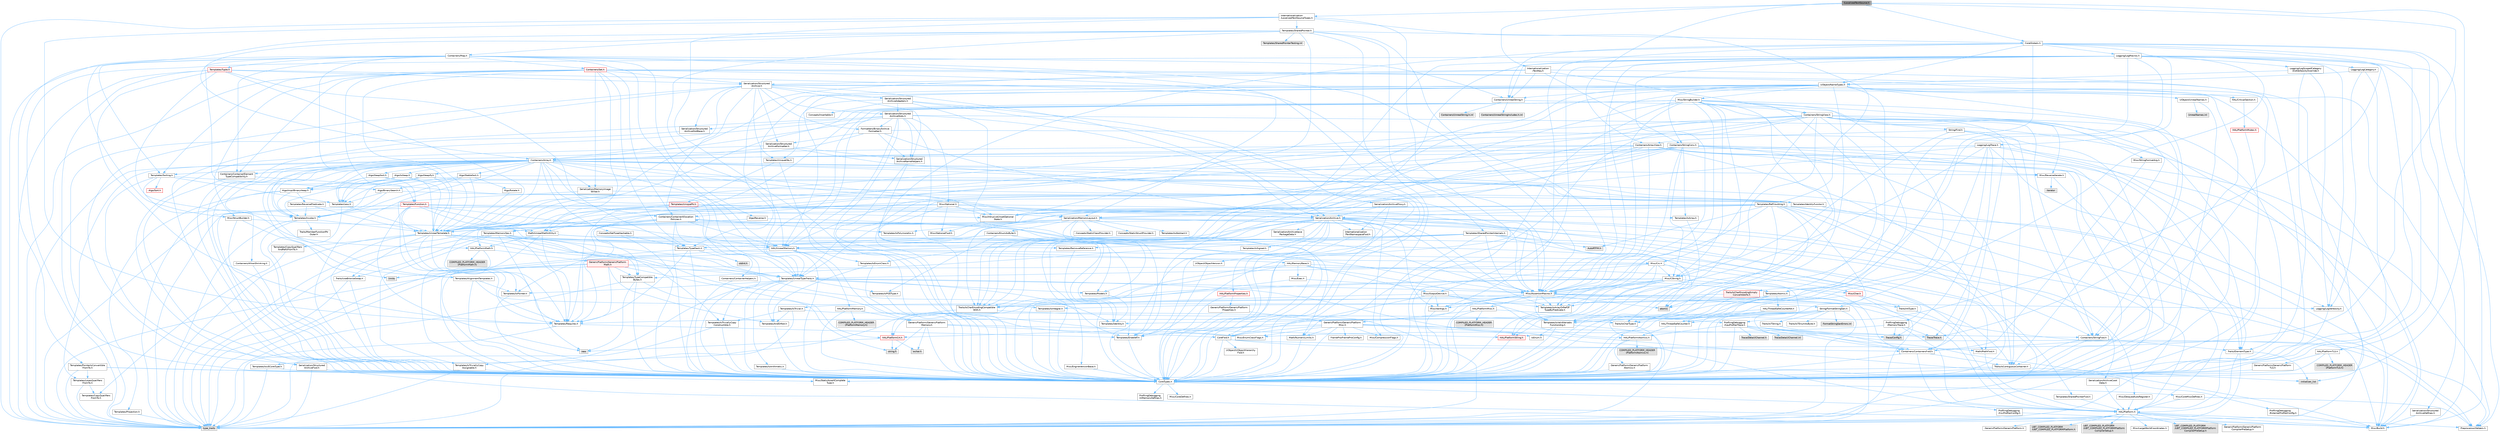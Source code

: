 digraph "ILocalizedTextSource.h"
{
 // INTERACTIVE_SVG=YES
 // LATEX_PDF_SIZE
  bgcolor="transparent";
  edge [fontname=Helvetica,fontsize=10,labelfontname=Helvetica,labelfontsize=10];
  node [fontname=Helvetica,fontsize=10,shape=box,height=0.2,width=0.4];
  Node1 [id="Node000001",label="ILocalizedTextSource.h",height=0.2,width=0.4,color="gray40", fillcolor="grey60", style="filled", fontcolor="black",tooltip=" "];
  Node1 -> Node2 [id="edge1_Node000001_Node000002",color="steelblue1",style="solid",tooltip=" "];
  Node2 [id="Node000002",label="CoreTypes.h",height=0.2,width=0.4,color="grey40", fillcolor="white", style="filled",URL="$dc/dec/CoreTypes_8h.html",tooltip=" "];
  Node2 -> Node3 [id="edge2_Node000002_Node000003",color="steelblue1",style="solid",tooltip=" "];
  Node3 [id="Node000003",label="HAL/Platform.h",height=0.2,width=0.4,color="grey40", fillcolor="white", style="filled",URL="$d9/dd0/Platform_8h.html",tooltip=" "];
  Node3 -> Node4 [id="edge3_Node000003_Node000004",color="steelblue1",style="solid",tooltip=" "];
  Node4 [id="Node000004",label="Misc/Build.h",height=0.2,width=0.4,color="grey40", fillcolor="white", style="filled",URL="$d3/dbb/Build_8h.html",tooltip=" "];
  Node3 -> Node5 [id="edge4_Node000003_Node000005",color="steelblue1",style="solid",tooltip=" "];
  Node5 [id="Node000005",label="Misc/LargeWorldCoordinates.h",height=0.2,width=0.4,color="grey40", fillcolor="white", style="filled",URL="$d2/dcb/LargeWorldCoordinates_8h.html",tooltip=" "];
  Node3 -> Node6 [id="edge5_Node000003_Node000006",color="steelblue1",style="solid",tooltip=" "];
  Node6 [id="Node000006",label="type_traits",height=0.2,width=0.4,color="grey60", fillcolor="#E0E0E0", style="filled",tooltip=" "];
  Node3 -> Node7 [id="edge6_Node000003_Node000007",color="steelblue1",style="solid",tooltip=" "];
  Node7 [id="Node000007",label="PreprocessorHelpers.h",height=0.2,width=0.4,color="grey40", fillcolor="white", style="filled",URL="$db/ddb/PreprocessorHelpers_8h.html",tooltip=" "];
  Node3 -> Node8 [id="edge7_Node000003_Node000008",color="steelblue1",style="solid",tooltip=" "];
  Node8 [id="Node000008",label="UBT_COMPILED_PLATFORM\l/UBT_COMPILED_PLATFORMPlatform\lCompilerPreSetup.h",height=0.2,width=0.4,color="grey60", fillcolor="#E0E0E0", style="filled",tooltip=" "];
  Node3 -> Node9 [id="edge8_Node000003_Node000009",color="steelblue1",style="solid",tooltip=" "];
  Node9 [id="Node000009",label="GenericPlatform/GenericPlatform\lCompilerPreSetup.h",height=0.2,width=0.4,color="grey40", fillcolor="white", style="filled",URL="$d9/dc8/GenericPlatformCompilerPreSetup_8h.html",tooltip=" "];
  Node3 -> Node10 [id="edge9_Node000003_Node000010",color="steelblue1",style="solid",tooltip=" "];
  Node10 [id="Node000010",label="GenericPlatform/GenericPlatform.h",height=0.2,width=0.4,color="grey40", fillcolor="white", style="filled",URL="$d6/d84/GenericPlatform_8h.html",tooltip=" "];
  Node3 -> Node11 [id="edge10_Node000003_Node000011",color="steelblue1",style="solid",tooltip=" "];
  Node11 [id="Node000011",label="UBT_COMPILED_PLATFORM\l/UBT_COMPILED_PLATFORMPlatform.h",height=0.2,width=0.4,color="grey60", fillcolor="#E0E0E0", style="filled",tooltip=" "];
  Node3 -> Node12 [id="edge11_Node000003_Node000012",color="steelblue1",style="solid",tooltip=" "];
  Node12 [id="Node000012",label="UBT_COMPILED_PLATFORM\l/UBT_COMPILED_PLATFORMPlatform\lCompilerSetup.h",height=0.2,width=0.4,color="grey60", fillcolor="#E0E0E0", style="filled",tooltip=" "];
  Node2 -> Node13 [id="edge12_Node000002_Node000013",color="steelblue1",style="solid",tooltip=" "];
  Node13 [id="Node000013",label="ProfilingDebugging\l/UMemoryDefines.h",height=0.2,width=0.4,color="grey40", fillcolor="white", style="filled",URL="$d2/da2/UMemoryDefines_8h.html",tooltip=" "];
  Node2 -> Node14 [id="edge13_Node000002_Node000014",color="steelblue1",style="solid",tooltip=" "];
  Node14 [id="Node000014",label="Misc/CoreMiscDefines.h",height=0.2,width=0.4,color="grey40", fillcolor="white", style="filled",URL="$da/d38/CoreMiscDefines_8h.html",tooltip=" "];
  Node14 -> Node3 [id="edge14_Node000014_Node000003",color="steelblue1",style="solid",tooltip=" "];
  Node14 -> Node7 [id="edge15_Node000014_Node000007",color="steelblue1",style="solid",tooltip=" "];
  Node2 -> Node15 [id="edge16_Node000002_Node000015",color="steelblue1",style="solid",tooltip=" "];
  Node15 [id="Node000015",label="Misc/CoreDefines.h",height=0.2,width=0.4,color="grey40", fillcolor="white", style="filled",URL="$d3/dd2/CoreDefines_8h.html",tooltip=" "];
  Node1 -> Node16 [id="edge17_Node000001_Node000016",color="steelblue1",style="solid",tooltip=" "];
  Node16 [id="Node000016",label="Containers/ContainersFwd.h",height=0.2,width=0.4,color="grey40", fillcolor="white", style="filled",URL="$d4/d0a/ContainersFwd_8h.html",tooltip=" "];
  Node16 -> Node3 [id="edge18_Node000016_Node000003",color="steelblue1",style="solid",tooltip=" "];
  Node16 -> Node2 [id="edge19_Node000016_Node000002",color="steelblue1",style="solid",tooltip=" "];
  Node16 -> Node17 [id="edge20_Node000016_Node000017",color="steelblue1",style="solid",tooltip=" "];
  Node17 [id="Node000017",label="Traits/IsContiguousContainer.h",height=0.2,width=0.4,color="grey40", fillcolor="white", style="filled",URL="$d5/d3c/IsContiguousContainer_8h.html",tooltip=" "];
  Node17 -> Node2 [id="edge21_Node000017_Node000002",color="steelblue1",style="solid",tooltip=" "];
  Node17 -> Node18 [id="edge22_Node000017_Node000018",color="steelblue1",style="solid",tooltip=" "];
  Node18 [id="Node000018",label="Misc/StaticAssertComplete\lType.h",height=0.2,width=0.4,color="grey40", fillcolor="white", style="filled",URL="$d5/d4e/StaticAssertCompleteType_8h.html",tooltip=" "];
  Node17 -> Node19 [id="edge23_Node000017_Node000019",color="steelblue1",style="solid",tooltip=" "];
  Node19 [id="Node000019",label="initializer_list",height=0.2,width=0.4,color="grey60", fillcolor="#E0E0E0", style="filled",tooltip=" "];
  Node1 -> Node20 [id="edge24_Node000001_Node000020",color="steelblue1",style="solid",tooltip=" "];
  Node20 [id="Node000020",label="Containers/ArrayView.h",height=0.2,width=0.4,color="grey40", fillcolor="white", style="filled",URL="$d7/df4/ArrayView_8h.html",tooltip=" "];
  Node20 -> Node2 [id="edge25_Node000020_Node000002",color="steelblue1",style="solid",tooltip=" "];
  Node20 -> Node16 [id="edge26_Node000020_Node000016",color="steelblue1",style="solid",tooltip=" "];
  Node20 -> Node21 [id="edge27_Node000020_Node000021",color="steelblue1",style="solid",tooltip=" "];
  Node21 [id="Node000021",label="Misc/AssertionMacros.h",height=0.2,width=0.4,color="grey40", fillcolor="white", style="filled",URL="$d0/dfa/AssertionMacros_8h.html",tooltip=" "];
  Node21 -> Node2 [id="edge28_Node000021_Node000002",color="steelblue1",style="solid",tooltip=" "];
  Node21 -> Node3 [id="edge29_Node000021_Node000003",color="steelblue1",style="solid",tooltip=" "];
  Node21 -> Node22 [id="edge30_Node000021_Node000022",color="steelblue1",style="solid",tooltip=" "];
  Node22 [id="Node000022",label="HAL/PlatformMisc.h",height=0.2,width=0.4,color="grey40", fillcolor="white", style="filled",URL="$d0/df5/PlatformMisc_8h.html",tooltip=" "];
  Node22 -> Node2 [id="edge31_Node000022_Node000002",color="steelblue1",style="solid",tooltip=" "];
  Node22 -> Node23 [id="edge32_Node000022_Node000023",color="steelblue1",style="solid",tooltip=" "];
  Node23 [id="Node000023",label="GenericPlatform/GenericPlatform\lMisc.h",height=0.2,width=0.4,color="grey40", fillcolor="white", style="filled",URL="$db/d9a/GenericPlatformMisc_8h.html",tooltip=" "];
  Node23 -> Node24 [id="edge33_Node000023_Node000024",color="steelblue1",style="solid",tooltip=" "];
  Node24 [id="Node000024",label="Containers/StringFwd.h",height=0.2,width=0.4,color="grey40", fillcolor="white", style="filled",URL="$df/d37/StringFwd_8h.html",tooltip=" "];
  Node24 -> Node2 [id="edge34_Node000024_Node000002",color="steelblue1",style="solid",tooltip=" "];
  Node24 -> Node25 [id="edge35_Node000024_Node000025",color="steelblue1",style="solid",tooltip=" "];
  Node25 [id="Node000025",label="Traits/ElementType.h",height=0.2,width=0.4,color="grey40", fillcolor="white", style="filled",URL="$d5/d4f/ElementType_8h.html",tooltip=" "];
  Node25 -> Node3 [id="edge36_Node000025_Node000003",color="steelblue1",style="solid",tooltip=" "];
  Node25 -> Node19 [id="edge37_Node000025_Node000019",color="steelblue1",style="solid",tooltip=" "];
  Node25 -> Node6 [id="edge38_Node000025_Node000006",color="steelblue1",style="solid",tooltip=" "];
  Node24 -> Node17 [id="edge39_Node000024_Node000017",color="steelblue1",style="solid",tooltip=" "];
  Node23 -> Node26 [id="edge40_Node000023_Node000026",color="steelblue1",style="solid",tooltip=" "];
  Node26 [id="Node000026",label="CoreFwd.h",height=0.2,width=0.4,color="grey40", fillcolor="white", style="filled",URL="$d1/d1e/CoreFwd_8h.html",tooltip=" "];
  Node26 -> Node2 [id="edge41_Node000026_Node000002",color="steelblue1",style="solid",tooltip=" "];
  Node26 -> Node16 [id="edge42_Node000026_Node000016",color="steelblue1",style="solid",tooltip=" "];
  Node26 -> Node27 [id="edge43_Node000026_Node000027",color="steelblue1",style="solid",tooltip=" "];
  Node27 [id="Node000027",label="Math/MathFwd.h",height=0.2,width=0.4,color="grey40", fillcolor="white", style="filled",URL="$d2/d10/MathFwd_8h.html",tooltip=" "];
  Node27 -> Node3 [id="edge44_Node000027_Node000003",color="steelblue1",style="solid",tooltip=" "];
  Node26 -> Node28 [id="edge45_Node000026_Node000028",color="steelblue1",style="solid",tooltip=" "];
  Node28 [id="Node000028",label="UObject/UObjectHierarchy\lFwd.h",height=0.2,width=0.4,color="grey40", fillcolor="white", style="filled",URL="$d3/d13/UObjectHierarchyFwd_8h.html",tooltip=" "];
  Node23 -> Node2 [id="edge46_Node000023_Node000002",color="steelblue1",style="solid",tooltip=" "];
  Node23 -> Node29 [id="edge47_Node000023_Node000029",color="steelblue1",style="solid",tooltip=" "];
  Node29 [id="Node000029",label="FramePro/FrameProConfig.h",height=0.2,width=0.4,color="grey40", fillcolor="white", style="filled",URL="$d7/d90/FrameProConfig_8h.html",tooltip=" "];
  Node23 -> Node30 [id="edge48_Node000023_Node000030",color="steelblue1",style="solid",tooltip=" "];
  Node30 [id="Node000030",label="HAL/PlatformCrt.h",height=0.2,width=0.4,color="red", fillcolor="#FFF0F0", style="filled",URL="$d8/d75/PlatformCrt_8h.html",tooltip=" "];
  Node30 -> Node31 [id="edge49_Node000030_Node000031",color="steelblue1",style="solid",tooltip=" "];
  Node31 [id="Node000031",label="new",height=0.2,width=0.4,color="grey60", fillcolor="#E0E0E0", style="filled",tooltip=" "];
  Node30 -> Node32 [id="edge50_Node000030_Node000032",color="steelblue1",style="solid",tooltip=" "];
  Node32 [id="Node000032",label="wchar.h",height=0.2,width=0.4,color="grey60", fillcolor="#E0E0E0", style="filled",tooltip=" "];
  Node30 -> Node39 [id="edge51_Node000030_Node000039",color="steelblue1",style="solid",tooltip=" "];
  Node39 [id="Node000039",label="string.h",height=0.2,width=0.4,color="grey60", fillcolor="#E0E0E0", style="filled",tooltip=" "];
  Node23 -> Node40 [id="edge52_Node000023_Node000040",color="steelblue1",style="solid",tooltip=" "];
  Node40 [id="Node000040",label="Math/NumericLimits.h",height=0.2,width=0.4,color="grey40", fillcolor="white", style="filled",URL="$df/d1b/NumericLimits_8h.html",tooltip=" "];
  Node40 -> Node2 [id="edge53_Node000040_Node000002",color="steelblue1",style="solid",tooltip=" "];
  Node23 -> Node41 [id="edge54_Node000023_Node000041",color="steelblue1",style="solid",tooltip=" "];
  Node41 [id="Node000041",label="Misc/CompressionFlags.h",height=0.2,width=0.4,color="grey40", fillcolor="white", style="filled",URL="$d9/d76/CompressionFlags_8h.html",tooltip=" "];
  Node23 -> Node42 [id="edge55_Node000023_Node000042",color="steelblue1",style="solid",tooltip=" "];
  Node42 [id="Node000042",label="Misc/EnumClassFlags.h",height=0.2,width=0.4,color="grey40", fillcolor="white", style="filled",URL="$d8/de7/EnumClassFlags_8h.html",tooltip=" "];
  Node23 -> Node43 [id="edge56_Node000023_Node000043",color="steelblue1",style="solid",tooltip=" "];
  Node43 [id="Node000043",label="ProfilingDebugging\l/CsvProfilerConfig.h",height=0.2,width=0.4,color="grey40", fillcolor="white", style="filled",URL="$d3/d88/CsvProfilerConfig_8h.html",tooltip=" "];
  Node43 -> Node4 [id="edge57_Node000043_Node000004",color="steelblue1",style="solid",tooltip=" "];
  Node23 -> Node44 [id="edge58_Node000023_Node000044",color="steelblue1",style="solid",tooltip=" "];
  Node44 [id="Node000044",label="ProfilingDebugging\l/ExternalProfilerConfig.h",height=0.2,width=0.4,color="grey40", fillcolor="white", style="filled",URL="$d3/dbb/ExternalProfilerConfig_8h.html",tooltip=" "];
  Node44 -> Node4 [id="edge59_Node000044_Node000004",color="steelblue1",style="solid",tooltip=" "];
  Node22 -> Node45 [id="edge60_Node000022_Node000045",color="steelblue1",style="solid",tooltip=" "];
  Node45 [id="Node000045",label="COMPILED_PLATFORM_HEADER\l(PlatformMisc.h)",height=0.2,width=0.4,color="grey60", fillcolor="#E0E0E0", style="filled",tooltip=" "];
  Node22 -> Node46 [id="edge61_Node000022_Node000046",color="steelblue1",style="solid",tooltip=" "];
  Node46 [id="Node000046",label="ProfilingDebugging\l/CpuProfilerTrace.h",height=0.2,width=0.4,color="grey40", fillcolor="white", style="filled",URL="$da/dcb/CpuProfilerTrace_8h.html",tooltip=" "];
  Node46 -> Node2 [id="edge62_Node000046_Node000002",color="steelblue1",style="solid",tooltip=" "];
  Node46 -> Node16 [id="edge63_Node000046_Node000016",color="steelblue1",style="solid",tooltip=" "];
  Node46 -> Node47 [id="edge64_Node000046_Node000047",color="steelblue1",style="solid",tooltip=" "];
  Node47 [id="Node000047",label="HAL/PlatformAtomics.h",height=0.2,width=0.4,color="grey40", fillcolor="white", style="filled",URL="$d3/d36/PlatformAtomics_8h.html",tooltip=" "];
  Node47 -> Node2 [id="edge65_Node000047_Node000002",color="steelblue1",style="solid",tooltip=" "];
  Node47 -> Node48 [id="edge66_Node000047_Node000048",color="steelblue1",style="solid",tooltip=" "];
  Node48 [id="Node000048",label="GenericPlatform/GenericPlatform\lAtomics.h",height=0.2,width=0.4,color="grey40", fillcolor="white", style="filled",URL="$da/d72/GenericPlatformAtomics_8h.html",tooltip=" "];
  Node48 -> Node2 [id="edge67_Node000048_Node000002",color="steelblue1",style="solid",tooltip=" "];
  Node47 -> Node49 [id="edge68_Node000047_Node000049",color="steelblue1",style="solid",tooltip=" "];
  Node49 [id="Node000049",label="COMPILED_PLATFORM_HEADER\l(PlatformAtomics.h)",height=0.2,width=0.4,color="grey60", fillcolor="#E0E0E0", style="filled",tooltip=" "];
  Node46 -> Node7 [id="edge69_Node000046_Node000007",color="steelblue1",style="solid",tooltip=" "];
  Node46 -> Node4 [id="edge70_Node000046_Node000004",color="steelblue1",style="solid",tooltip=" "];
  Node46 -> Node50 [id="edge71_Node000046_Node000050",color="steelblue1",style="solid",tooltip=" "];
  Node50 [id="Node000050",label="Trace/Config.h",height=0.2,width=0.4,color="grey60", fillcolor="#E0E0E0", style="filled",tooltip=" "];
  Node46 -> Node51 [id="edge72_Node000046_Node000051",color="steelblue1",style="solid",tooltip=" "];
  Node51 [id="Node000051",label="Trace/Detail/Channel.h",height=0.2,width=0.4,color="grey60", fillcolor="#E0E0E0", style="filled",tooltip=" "];
  Node46 -> Node52 [id="edge73_Node000046_Node000052",color="steelblue1",style="solid",tooltip=" "];
  Node52 [id="Node000052",label="Trace/Detail/Channel.inl",height=0.2,width=0.4,color="grey60", fillcolor="#E0E0E0", style="filled",tooltip=" "];
  Node46 -> Node53 [id="edge74_Node000046_Node000053",color="steelblue1",style="solid",tooltip=" "];
  Node53 [id="Node000053",label="Trace/Trace.h",height=0.2,width=0.4,color="grey60", fillcolor="#E0E0E0", style="filled",tooltip=" "];
  Node21 -> Node7 [id="edge75_Node000021_Node000007",color="steelblue1",style="solid",tooltip=" "];
  Node21 -> Node54 [id="edge76_Node000021_Node000054",color="steelblue1",style="solid",tooltip=" "];
  Node54 [id="Node000054",label="Templates/EnableIf.h",height=0.2,width=0.4,color="grey40", fillcolor="white", style="filled",URL="$d7/d60/EnableIf_8h.html",tooltip=" "];
  Node54 -> Node2 [id="edge77_Node000054_Node000002",color="steelblue1",style="solid",tooltip=" "];
  Node21 -> Node55 [id="edge78_Node000021_Node000055",color="steelblue1",style="solid",tooltip=" "];
  Node55 [id="Node000055",label="Templates/IsArrayOrRefOf\lTypeByPredicate.h",height=0.2,width=0.4,color="grey40", fillcolor="white", style="filled",URL="$d6/da1/IsArrayOrRefOfTypeByPredicate_8h.html",tooltip=" "];
  Node55 -> Node2 [id="edge79_Node000055_Node000002",color="steelblue1",style="solid",tooltip=" "];
  Node21 -> Node56 [id="edge80_Node000021_Node000056",color="steelblue1",style="solid",tooltip=" "];
  Node56 [id="Node000056",label="Templates/IsValidVariadic\lFunctionArg.h",height=0.2,width=0.4,color="grey40", fillcolor="white", style="filled",URL="$d0/dc8/IsValidVariadicFunctionArg_8h.html",tooltip=" "];
  Node56 -> Node2 [id="edge81_Node000056_Node000002",color="steelblue1",style="solid",tooltip=" "];
  Node56 -> Node57 [id="edge82_Node000056_Node000057",color="steelblue1",style="solid",tooltip=" "];
  Node57 [id="Node000057",label="IsEnum.h",height=0.2,width=0.4,color="grey40", fillcolor="white", style="filled",URL="$d4/de5/IsEnum_8h.html",tooltip=" "];
  Node56 -> Node6 [id="edge83_Node000056_Node000006",color="steelblue1",style="solid",tooltip=" "];
  Node21 -> Node58 [id="edge84_Node000021_Node000058",color="steelblue1",style="solid",tooltip=" "];
  Node58 [id="Node000058",label="Traits/IsCharEncodingCompatible\lWith.h",height=0.2,width=0.4,color="grey40", fillcolor="white", style="filled",URL="$df/dd1/IsCharEncodingCompatibleWith_8h.html",tooltip=" "];
  Node58 -> Node6 [id="edge85_Node000058_Node000006",color="steelblue1",style="solid",tooltip=" "];
  Node58 -> Node59 [id="edge86_Node000058_Node000059",color="steelblue1",style="solid",tooltip=" "];
  Node59 [id="Node000059",label="Traits/IsCharType.h",height=0.2,width=0.4,color="grey40", fillcolor="white", style="filled",URL="$db/d51/IsCharType_8h.html",tooltip=" "];
  Node59 -> Node2 [id="edge87_Node000059_Node000002",color="steelblue1",style="solid",tooltip=" "];
  Node21 -> Node60 [id="edge88_Node000021_Node000060",color="steelblue1",style="solid",tooltip=" "];
  Node60 [id="Node000060",label="Misc/VarArgs.h",height=0.2,width=0.4,color="grey40", fillcolor="white", style="filled",URL="$d5/d6f/VarArgs_8h.html",tooltip=" "];
  Node60 -> Node2 [id="edge89_Node000060_Node000002",color="steelblue1",style="solid",tooltip=" "];
  Node21 -> Node61 [id="edge90_Node000021_Node000061",color="steelblue1",style="solid",tooltip=" "];
  Node61 [id="Node000061",label="String/FormatStringSan.h",height=0.2,width=0.4,color="grey40", fillcolor="white", style="filled",URL="$d3/d8b/FormatStringSan_8h.html",tooltip=" "];
  Node61 -> Node6 [id="edge91_Node000061_Node000006",color="steelblue1",style="solid",tooltip=" "];
  Node61 -> Node2 [id="edge92_Node000061_Node000002",color="steelblue1",style="solid",tooltip=" "];
  Node61 -> Node62 [id="edge93_Node000061_Node000062",color="steelblue1",style="solid",tooltip=" "];
  Node62 [id="Node000062",label="Templates/Requires.h",height=0.2,width=0.4,color="grey40", fillcolor="white", style="filled",URL="$dc/d96/Requires_8h.html",tooltip=" "];
  Node62 -> Node54 [id="edge94_Node000062_Node000054",color="steelblue1",style="solid",tooltip=" "];
  Node62 -> Node6 [id="edge95_Node000062_Node000006",color="steelblue1",style="solid",tooltip=" "];
  Node61 -> Node63 [id="edge96_Node000061_Node000063",color="steelblue1",style="solid",tooltip=" "];
  Node63 [id="Node000063",label="Templates/Identity.h",height=0.2,width=0.4,color="grey40", fillcolor="white", style="filled",URL="$d0/dd5/Identity_8h.html",tooltip=" "];
  Node61 -> Node56 [id="edge97_Node000061_Node000056",color="steelblue1",style="solid",tooltip=" "];
  Node61 -> Node59 [id="edge98_Node000061_Node000059",color="steelblue1",style="solid",tooltip=" "];
  Node61 -> Node64 [id="edge99_Node000061_Node000064",color="steelblue1",style="solid",tooltip=" "];
  Node64 [id="Node000064",label="Traits/IsTEnumAsByte.h",height=0.2,width=0.4,color="grey40", fillcolor="white", style="filled",URL="$d1/de6/IsTEnumAsByte_8h.html",tooltip=" "];
  Node61 -> Node65 [id="edge100_Node000061_Node000065",color="steelblue1",style="solid",tooltip=" "];
  Node65 [id="Node000065",label="Traits/IsTString.h",height=0.2,width=0.4,color="grey40", fillcolor="white", style="filled",URL="$d0/df8/IsTString_8h.html",tooltip=" "];
  Node65 -> Node16 [id="edge101_Node000065_Node000016",color="steelblue1",style="solid",tooltip=" "];
  Node61 -> Node16 [id="edge102_Node000061_Node000016",color="steelblue1",style="solid",tooltip=" "];
  Node61 -> Node66 [id="edge103_Node000061_Node000066",color="steelblue1",style="solid",tooltip=" "];
  Node66 [id="Node000066",label="FormatStringSanErrors.inl",height=0.2,width=0.4,color="grey60", fillcolor="#E0E0E0", style="filled",tooltip=" "];
  Node21 -> Node67 [id="edge104_Node000021_Node000067",color="steelblue1",style="solid",tooltip=" "];
  Node67 [id="Node000067",label="atomic",height=0.2,width=0.4,color="grey60", fillcolor="#E0E0E0", style="filled",tooltip=" "];
  Node20 -> Node68 [id="edge105_Node000020_Node000068",color="steelblue1",style="solid",tooltip=" "];
  Node68 [id="Node000068",label="Misc/ReverseIterate.h",height=0.2,width=0.4,color="grey40", fillcolor="white", style="filled",URL="$db/de3/ReverseIterate_8h.html",tooltip=" "];
  Node68 -> Node3 [id="edge106_Node000068_Node000003",color="steelblue1",style="solid",tooltip=" "];
  Node68 -> Node69 [id="edge107_Node000068_Node000069",color="steelblue1",style="solid",tooltip=" "];
  Node69 [id="Node000069",label="iterator",height=0.2,width=0.4,color="grey60", fillcolor="#E0E0E0", style="filled",tooltip=" "];
  Node20 -> Node70 [id="edge108_Node000020_Node000070",color="steelblue1",style="solid",tooltip=" "];
  Node70 [id="Node000070",label="Misc/IntrusiveUnsetOptional\lState.h",height=0.2,width=0.4,color="grey40", fillcolor="white", style="filled",URL="$d2/d0a/IntrusiveUnsetOptionalState_8h.html",tooltip=" "];
  Node70 -> Node71 [id="edge109_Node000070_Node000071",color="steelblue1",style="solid",tooltip=" "];
  Node71 [id="Node000071",label="Misc/OptionalFwd.h",height=0.2,width=0.4,color="grey40", fillcolor="white", style="filled",URL="$dc/d50/OptionalFwd_8h.html",tooltip=" "];
  Node20 -> Node72 [id="edge110_Node000020_Node000072",color="steelblue1",style="solid",tooltip=" "];
  Node72 [id="Node000072",label="Templates/Invoke.h",height=0.2,width=0.4,color="grey40", fillcolor="white", style="filled",URL="$d7/deb/Invoke_8h.html",tooltip=" "];
  Node72 -> Node2 [id="edge111_Node000072_Node000002",color="steelblue1",style="solid",tooltip=" "];
  Node72 -> Node73 [id="edge112_Node000072_Node000073",color="steelblue1",style="solid",tooltip=" "];
  Node73 [id="Node000073",label="Traits/MemberFunctionPtr\lOuter.h",height=0.2,width=0.4,color="grey40", fillcolor="white", style="filled",URL="$db/da7/MemberFunctionPtrOuter_8h.html",tooltip=" "];
  Node72 -> Node74 [id="edge113_Node000072_Node000074",color="steelblue1",style="solid",tooltip=" "];
  Node74 [id="Node000074",label="Templates/UnrealTemplate.h",height=0.2,width=0.4,color="grey40", fillcolor="white", style="filled",URL="$d4/d24/UnrealTemplate_8h.html",tooltip=" "];
  Node74 -> Node2 [id="edge114_Node000074_Node000002",color="steelblue1",style="solid",tooltip=" "];
  Node74 -> Node75 [id="edge115_Node000074_Node000075",color="steelblue1",style="solid",tooltip=" "];
  Node75 [id="Node000075",label="Templates/IsPointer.h",height=0.2,width=0.4,color="grey40", fillcolor="white", style="filled",URL="$d7/d05/IsPointer_8h.html",tooltip=" "];
  Node75 -> Node2 [id="edge116_Node000075_Node000002",color="steelblue1",style="solid",tooltip=" "];
  Node74 -> Node76 [id="edge117_Node000074_Node000076",color="steelblue1",style="solid",tooltip=" "];
  Node76 [id="Node000076",label="HAL/UnrealMemory.h",height=0.2,width=0.4,color="grey40", fillcolor="white", style="filled",URL="$d9/d96/UnrealMemory_8h.html",tooltip=" "];
  Node76 -> Node2 [id="edge118_Node000076_Node000002",color="steelblue1",style="solid",tooltip=" "];
  Node76 -> Node77 [id="edge119_Node000076_Node000077",color="steelblue1",style="solid",tooltip=" "];
  Node77 [id="Node000077",label="GenericPlatform/GenericPlatform\lMemory.h",height=0.2,width=0.4,color="grey40", fillcolor="white", style="filled",URL="$dd/d22/GenericPlatformMemory_8h.html",tooltip=" "];
  Node77 -> Node26 [id="edge120_Node000077_Node000026",color="steelblue1",style="solid",tooltip=" "];
  Node77 -> Node2 [id="edge121_Node000077_Node000002",color="steelblue1",style="solid",tooltip=" "];
  Node77 -> Node78 [id="edge122_Node000077_Node000078",color="steelblue1",style="solid",tooltip=" "];
  Node78 [id="Node000078",label="HAL/PlatformString.h",height=0.2,width=0.4,color="red", fillcolor="#FFF0F0", style="filled",URL="$db/db5/PlatformString_8h.html",tooltip=" "];
  Node78 -> Node2 [id="edge123_Node000078_Node000002",color="steelblue1",style="solid",tooltip=" "];
  Node77 -> Node39 [id="edge124_Node000077_Node000039",color="steelblue1",style="solid",tooltip=" "];
  Node77 -> Node32 [id="edge125_Node000077_Node000032",color="steelblue1",style="solid",tooltip=" "];
  Node76 -> Node80 [id="edge126_Node000076_Node000080",color="steelblue1",style="solid",tooltip=" "];
  Node80 [id="Node000080",label="HAL/MemoryBase.h",height=0.2,width=0.4,color="grey40", fillcolor="white", style="filled",URL="$d6/d9f/MemoryBase_8h.html",tooltip=" "];
  Node80 -> Node2 [id="edge127_Node000080_Node000002",color="steelblue1",style="solid",tooltip=" "];
  Node80 -> Node47 [id="edge128_Node000080_Node000047",color="steelblue1",style="solid",tooltip=" "];
  Node80 -> Node30 [id="edge129_Node000080_Node000030",color="steelblue1",style="solid",tooltip=" "];
  Node80 -> Node81 [id="edge130_Node000080_Node000081",color="steelblue1",style="solid",tooltip=" "];
  Node81 [id="Node000081",label="Misc/Exec.h",height=0.2,width=0.4,color="grey40", fillcolor="white", style="filled",URL="$de/ddb/Exec_8h.html",tooltip=" "];
  Node81 -> Node2 [id="edge131_Node000081_Node000002",color="steelblue1",style="solid",tooltip=" "];
  Node81 -> Node21 [id="edge132_Node000081_Node000021",color="steelblue1",style="solid",tooltip=" "];
  Node80 -> Node82 [id="edge133_Node000080_Node000082",color="steelblue1",style="solid",tooltip=" "];
  Node82 [id="Node000082",label="Misc/OutputDevice.h",height=0.2,width=0.4,color="grey40", fillcolor="white", style="filled",URL="$d7/d32/OutputDevice_8h.html",tooltip=" "];
  Node82 -> Node26 [id="edge134_Node000082_Node000026",color="steelblue1",style="solid",tooltip=" "];
  Node82 -> Node2 [id="edge135_Node000082_Node000002",color="steelblue1",style="solid",tooltip=" "];
  Node82 -> Node83 [id="edge136_Node000082_Node000083",color="steelblue1",style="solid",tooltip=" "];
  Node83 [id="Node000083",label="Logging/LogVerbosity.h",height=0.2,width=0.4,color="grey40", fillcolor="white", style="filled",URL="$d2/d8f/LogVerbosity_8h.html",tooltip=" "];
  Node83 -> Node2 [id="edge137_Node000083_Node000002",color="steelblue1",style="solid",tooltip=" "];
  Node82 -> Node60 [id="edge138_Node000082_Node000060",color="steelblue1",style="solid",tooltip=" "];
  Node82 -> Node55 [id="edge139_Node000082_Node000055",color="steelblue1",style="solid",tooltip=" "];
  Node82 -> Node56 [id="edge140_Node000082_Node000056",color="steelblue1",style="solid",tooltip=" "];
  Node82 -> Node58 [id="edge141_Node000082_Node000058",color="steelblue1",style="solid",tooltip=" "];
  Node80 -> Node84 [id="edge142_Node000080_Node000084",color="steelblue1",style="solid",tooltip=" "];
  Node84 [id="Node000084",label="Templates/Atomic.h",height=0.2,width=0.4,color="grey40", fillcolor="white", style="filled",URL="$d3/d91/Atomic_8h.html",tooltip=" "];
  Node84 -> Node85 [id="edge143_Node000084_Node000085",color="steelblue1",style="solid",tooltip=" "];
  Node85 [id="Node000085",label="HAL/ThreadSafeCounter.h",height=0.2,width=0.4,color="grey40", fillcolor="white", style="filled",URL="$dc/dc9/ThreadSafeCounter_8h.html",tooltip=" "];
  Node85 -> Node2 [id="edge144_Node000085_Node000002",color="steelblue1",style="solid",tooltip=" "];
  Node85 -> Node47 [id="edge145_Node000085_Node000047",color="steelblue1",style="solid",tooltip=" "];
  Node84 -> Node86 [id="edge146_Node000084_Node000086",color="steelblue1",style="solid",tooltip=" "];
  Node86 [id="Node000086",label="HAL/ThreadSafeCounter64.h",height=0.2,width=0.4,color="grey40", fillcolor="white", style="filled",URL="$d0/d12/ThreadSafeCounter64_8h.html",tooltip=" "];
  Node86 -> Node2 [id="edge147_Node000086_Node000002",color="steelblue1",style="solid",tooltip=" "];
  Node86 -> Node85 [id="edge148_Node000086_Node000085",color="steelblue1",style="solid",tooltip=" "];
  Node84 -> Node87 [id="edge149_Node000084_Node000087",color="steelblue1",style="solid",tooltip=" "];
  Node87 [id="Node000087",label="Templates/IsIntegral.h",height=0.2,width=0.4,color="grey40", fillcolor="white", style="filled",URL="$da/d64/IsIntegral_8h.html",tooltip=" "];
  Node87 -> Node2 [id="edge150_Node000087_Node000002",color="steelblue1",style="solid",tooltip=" "];
  Node84 -> Node88 [id="edge151_Node000084_Node000088",color="steelblue1",style="solid",tooltip=" "];
  Node88 [id="Node000088",label="Templates/IsTrivial.h",height=0.2,width=0.4,color="grey40", fillcolor="white", style="filled",URL="$da/d4c/IsTrivial_8h.html",tooltip=" "];
  Node88 -> Node89 [id="edge152_Node000088_Node000089",color="steelblue1",style="solid",tooltip=" "];
  Node89 [id="Node000089",label="Templates/AndOrNot.h",height=0.2,width=0.4,color="grey40", fillcolor="white", style="filled",URL="$db/d0a/AndOrNot_8h.html",tooltip=" "];
  Node89 -> Node2 [id="edge153_Node000089_Node000002",color="steelblue1",style="solid",tooltip=" "];
  Node88 -> Node90 [id="edge154_Node000088_Node000090",color="steelblue1",style="solid",tooltip=" "];
  Node90 [id="Node000090",label="Templates/IsTriviallyCopy\lConstructible.h",height=0.2,width=0.4,color="grey40", fillcolor="white", style="filled",URL="$d3/d78/IsTriviallyCopyConstructible_8h.html",tooltip=" "];
  Node90 -> Node2 [id="edge155_Node000090_Node000002",color="steelblue1",style="solid",tooltip=" "];
  Node90 -> Node6 [id="edge156_Node000090_Node000006",color="steelblue1",style="solid",tooltip=" "];
  Node88 -> Node91 [id="edge157_Node000088_Node000091",color="steelblue1",style="solid",tooltip=" "];
  Node91 [id="Node000091",label="Templates/IsTriviallyCopy\lAssignable.h",height=0.2,width=0.4,color="grey40", fillcolor="white", style="filled",URL="$d2/df2/IsTriviallyCopyAssignable_8h.html",tooltip=" "];
  Node91 -> Node2 [id="edge158_Node000091_Node000002",color="steelblue1",style="solid",tooltip=" "];
  Node91 -> Node6 [id="edge159_Node000091_Node000006",color="steelblue1",style="solid",tooltip=" "];
  Node88 -> Node6 [id="edge160_Node000088_Node000006",color="steelblue1",style="solid",tooltip=" "];
  Node84 -> Node92 [id="edge161_Node000084_Node000092",color="steelblue1",style="solid",tooltip=" "];
  Node92 [id="Node000092",label="Traits/IntType.h",height=0.2,width=0.4,color="grey40", fillcolor="white", style="filled",URL="$d7/deb/IntType_8h.html",tooltip=" "];
  Node92 -> Node3 [id="edge162_Node000092_Node000003",color="steelblue1",style="solid",tooltip=" "];
  Node84 -> Node67 [id="edge163_Node000084_Node000067",color="steelblue1",style="solid",tooltip=" "];
  Node76 -> Node93 [id="edge164_Node000076_Node000093",color="steelblue1",style="solid",tooltip=" "];
  Node93 [id="Node000093",label="HAL/PlatformMemory.h",height=0.2,width=0.4,color="grey40", fillcolor="white", style="filled",URL="$de/d68/PlatformMemory_8h.html",tooltip=" "];
  Node93 -> Node2 [id="edge165_Node000093_Node000002",color="steelblue1",style="solid",tooltip=" "];
  Node93 -> Node77 [id="edge166_Node000093_Node000077",color="steelblue1",style="solid",tooltip=" "];
  Node93 -> Node94 [id="edge167_Node000093_Node000094",color="steelblue1",style="solid",tooltip=" "];
  Node94 [id="Node000094",label="COMPILED_PLATFORM_HEADER\l(PlatformMemory.h)",height=0.2,width=0.4,color="grey60", fillcolor="#E0E0E0", style="filled",tooltip=" "];
  Node76 -> Node95 [id="edge168_Node000076_Node000095",color="steelblue1",style="solid",tooltip=" "];
  Node95 [id="Node000095",label="ProfilingDebugging\l/MemoryTrace.h",height=0.2,width=0.4,color="grey40", fillcolor="white", style="filled",URL="$da/dd7/MemoryTrace_8h.html",tooltip=" "];
  Node95 -> Node3 [id="edge169_Node000095_Node000003",color="steelblue1",style="solid",tooltip=" "];
  Node95 -> Node42 [id="edge170_Node000095_Node000042",color="steelblue1",style="solid",tooltip=" "];
  Node95 -> Node50 [id="edge171_Node000095_Node000050",color="steelblue1",style="solid",tooltip=" "];
  Node95 -> Node53 [id="edge172_Node000095_Node000053",color="steelblue1",style="solid",tooltip=" "];
  Node76 -> Node75 [id="edge173_Node000076_Node000075",color="steelblue1",style="solid",tooltip=" "];
  Node74 -> Node96 [id="edge174_Node000074_Node000096",color="steelblue1",style="solid",tooltip=" "];
  Node96 [id="Node000096",label="Templates/CopyQualifiers\lAndRefsFromTo.h",height=0.2,width=0.4,color="grey40", fillcolor="white", style="filled",URL="$d3/db3/CopyQualifiersAndRefsFromTo_8h.html",tooltip=" "];
  Node96 -> Node97 [id="edge175_Node000096_Node000097",color="steelblue1",style="solid",tooltip=" "];
  Node97 [id="Node000097",label="Templates/CopyQualifiers\lFromTo.h",height=0.2,width=0.4,color="grey40", fillcolor="white", style="filled",URL="$d5/db4/CopyQualifiersFromTo_8h.html",tooltip=" "];
  Node74 -> Node98 [id="edge176_Node000074_Node000098",color="steelblue1",style="solid",tooltip=" "];
  Node98 [id="Node000098",label="Templates/UnrealTypeTraits.h",height=0.2,width=0.4,color="grey40", fillcolor="white", style="filled",URL="$d2/d2d/UnrealTypeTraits_8h.html",tooltip=" "];
  Node98 -> Node2 [id="edge177_Node000098_Node000002",color="steelblue1",style="solid",tooltip=" "];
  Node98 -> Node75 [id="edge178_Node000098_Node000075",color="steelblue1",style="solid",tooltip=" "];
  Node98 -> Node21 [id="edge179_Node000098_Node000021",color="steelblue1",style="solid",tooltip=" "];
  Node98 -> Node89 [id="edge180_Node000098_Node000089",color="steelblue1",style="solid",tooltip=" "];
  Node98 -> Node54 [id="edge181_Node000098_Node000054",color="steelblue1",style="solid",tooltip=" "];
  Node98 -> Node99 [id="edge182_Node000098_Node000099",color="steelblue1",style="solid",tooltip=" "];
  Node99 [id="Node000099",label="Templates/IsArithmetic.h",height=0.2,width=0.4,color="grey40", fillcolor="white", style="filled",URL="$d2/d5d/IsArithmetic_8h.html",tooltip=" "];
  Node99 -> Node2 [id="edge183_Node000099_Node000002",color="steelblue1",style="solid",tooltip=" "];
  Node98 -> Node57 [id="edge184_Node000098_Node000057",color="steelblue1",style="solid",tooltip=" "];
  Node98 -> Node100 [id="edge185_Node000098_Node000100",color="steelblue1",style="solid",tooltip=" "];
  Node100 [id="Node000100",label="Templates/Models.h",height=0.2,width=0.4,color="grey40", fillcolor="white", style="filled",URL="$d3/d0c/Models_8h.html",tooltip=" "];
  Node100 -> Node63 [id="edge186_Node000100_Node000063",color="steelblue1",style="solid",tooltip=" "];
  Node98 -> Node101 [id="edge187_Node000098_Node000101",color="steelblue1",style="solid",tooltip=" "];
  Node101 [id="Node000101",label="Templates/IsPODType.h",height=0.2,width=0.4,color="grey40", fillcolor="white", style="filled",URL="$d7/db1/IsPODType_8h.html",tooltip=" "];
  Node101 -> Node2 [id="edge188_Node000101_Node000002",color="steelblue1",style="solid",tooltip=" "];
  Node98 -> Node102 [id="edge189_Node000098_Node000102",color="steelblue1",style="solid",tooltip=" "];
  Node102 [id="Node000102",label="Templates/IsUECoreType.h",height=0.2,width=0.4,color="grey40", fillcolor="white", style="filled",URL="$d1/db8/IsUECoreType_8h.html",tooltip=" "];
  Node102 -> Node2 [id="edge190_Node000102_Node000002",color="steelblue1",style="solid",tooltip=" "];
  Node102 -> Node6 [id="edge191_Node000102_Node000006",color="steelblue1",style="solid",tooltip=" "];
  Node98 -> Node90 [id="edge192_Node000098_Node000090",color="steelblue1",style="solid",tooltip=" "];
  Node74 -> Node103 [id="edge193_Node000074_Node000103",color="steelblue1",style="solid",tooltip=" "];
  Node103 [id="Node000103",label="Templates/RemoveReference.h",height=0.2,width=0.4,color="grey40", fillcolor="white", style="filled",URL="$da/dbe/RemoveReference_8h.html",tooltip=" "];
  Node103 -> Node2 [id="edge194_Node000103_Node000002",color="steelblue1",style="solid",tooltip=" "];
  Node74 -> Node62 [id="edge195_Node000074_Node000062",color="steelblue1",style="solid",tooltip=" "];
  Node74 -> Node104 [id="edge196_Node000074_Node000104",color="steelblue1",style="solid",tooltip=" "];
  Node104 [id="Node000104",label="Templates/TypeCompatible\lBytes.h",height=0.2,width=0.4,color="grey40", fillcolor="white", style="filled",URL="$df/d0a/TypeCompatibleBytes_8h.html",tooltip=" "];
  Node104 -> Node2 [id="edge197_Node000104_Node000002",color="steelblue1",style="solid",tooltip=" "];
  Node104 -> Node39 [id="edge198_Node000104_Node000039",color="steelblue1",style="solid",tooltip=" "];
  Node104 -> Node31 [id="edge199_Node000104_Node000031",color="steelblue1",style="solid",tooltip=" "];
  Node104 -> Node6 [id="edge200_Node000104_Node000006",color="steelblue1",style="solid",tooltip=" "];
  Node74 -> Node63 [id="edge201_Node000074_Node000063",color="steelblue1",style="solid",tooltip=" "];
  Node74 -> Node17 [id="edge202_Node000074_Node000017",color="steelblue1",style="solid",tooltip=" "];
  Node74 -> Node105 [id="edge203_Node000074_Node000105",color="steelblue1",style="solid",tooltip=" "];
  Node105 [id="Node000105",label="Traits/UseBitwiseSwap.h",height=0.2,width=0.4,color="grey40", fillcolor="white", style="filled",URL="$db/df3/UseBitwiseSwap_8h.html",tooltip=" "];
  Node105 -> Node2 [id="edge204_Node000105_Node000002",color="steelblue1",style="solid",tooltip=" "];
  Node105 -> Node6 [id="edge205_Node000105_Node000006",color="steelblue1",style="solid",tooltip=" "];
  Node74 -> Node6 [id="edge206_Node000074_Node000006",color="steelblue1",style="solid",tooltip=" "];
  Node72 -> Node6 [id="edge207_Node000072_Node000006",color="steelblue1",style="solid",tooltip=" "];
  Node20 -> Node98 [id="edge208_Node000020_Node000098",color="steelblue1",style="solid",tooltip=" "];
  Node20 -> Node25 [id="edge209_Node000020_Node000025",color="steelblue1",style="solid",tooltip=" "];
  Node20 -> Node106 [id="edge210_Node000020_Node000106",color="steelblue1",style="solid",tooltip=" "];
  Node106 [id="Node000106",label="Containers/Array.h",height=0.2,width=0.4,color="grey40", fillcolor="white", style="filled",URL="$df/dd0/Array_8h.html",tooltip=" "];
  Node106 -> Node2 [id="edge211_Node000106_Node000002",color="steelblue1",style="solid",tooltip=" "];
  Node106 -> Node21 [id="edge212_Node000106_Node000021",color="steelblue1",style="solid",tooltip=" "];
  Node106 -> Node70 [id="edge213_Node000106_Node000070",color="steelblue1",style="solid",tooltip=" "];
  Node106 -> Node68 [id="edge214_Node000106_Node000068",color="steelblue1",style="solid",tooltip=" "];
  Node106 -> Node76 [id="edge215_Node000106_Node000076",color="steelblue1",style="solid",tooltip=" "];
  Node106 -> Node98 [id="edge216_Node000106_Node000098",color="steelblue1",style="solid",tooltip=" "];
  Node106 -> Node74 [id="edge217_Node000106_Node000074",color="steelblue1",style="solid",tooltip=" "];
  Node106 -> Node107 [id="edge218_Node000106_Node000107",color="steelblue1",style="solid",tooltip=" "];
  Node107 [id="Node000107",label="Containers/AllowShrinking.h",height=0.2,width=0.4,color="grey40", fillcolor="white", style="filled",URL="$d7/d1a/AllowShrinking_8h.html",tooltip=" "];
  Node107 -> Node2 [id="edge219_Node000107_Node000002",color="steelblue1",style="solid",tooltip=" "];
  Node106 -> Node108 [id="edge220_Node000106_Node000108",color="steelblue1",style="solid",tooltip=" "];
  Node108 [id="Node000108",label="Containers/ContainerAllocation\lPolicies.h",height=0.2,width=0.4,color="grey40", fillcolor="white", style="filled",URL="$d7/dff/ContainerAllocationPolicies_8h.html",tooltip=" "];
  Node108 -> Node2 [id="edge221_Node000108_Node000002",color="steelblue1",style="solid",tooltip=" "];
  Node108 -> Node109 [id="edge222_Node000108_Node000109",color="steelblue1",style="solid",tooltip=" "];
  Node109 [id="Node000109",label="Containers/ContainerHelpers.h",height=0.2,width=0.4,color="grey40", fillcolor="white", style="filled",URL="$d7/d33/ContainerHelpers_8h.html",tooltip=" "];
  Node109 -> Node2 [id="edge223_Node000109_Node000002",color="steelblue1",style="solid",tooltip=" "];
  Node108 -> Node108 [id="edge224_Node000108_Node000108",color="steelblue1",style="solid",tooltip=" "];
  Node108 -> Node110 [id="edge225_Node000108_Node000110",color="steelblue1",style="solid",tooltip=" "];
  Node110 [id="Node000110",label="HAL/PlatformMath.h",height=0.2,width=0.4,color="grey40", fillcolor="white", style="filled",URL="$dc/d53/PlatformMath_8h.html",tooltip=" "];
  Node110 -> Node2 [id="edge226_Node000110_Node000002",color="steelblue1",style="solid",tooltip=" "];
  Node110 -> Node111 [id="edge227_Node000110_Node000111",color="steelblue1",style="solid",tooltip=" "];
  Node111 [id="Node000111",label="GenericPlatform/GenericPlatform\lMath.h",height=0.2,width=0.4,color="red", fillcolor="#FFF0F0", style="filled",URL="$d5/d79/GenericPlatformMath_8h.html",tooltip=" "];
  Node111 -> Node2 [id="edge228_Node000111_Node000002",color="steelblue1",style="solid",tooltip=" "];
  Node111 -> Node16 [id="edge229_Node000111_Node000016",color="steelblue1",style="solid",tooltip=" "];
  Node111 -> Node30 [id="edge230_Node000111_Node000030",color="steelblue1",style="solid",tooltip=" "];
  Node111 -> Node89 [id="edge231_Node000111_Node000089",color="steelblue1",style="solid",tooltip=" "];
  Node111 -> Node98 [id="edge232_Node000111_Node000098",color="steelblue1",style="solid",tooltip=" "];
  Node111 -> Node62 [id="edge233_Node000111_Node000062",color="steelblue1",style="solid",tooltip=" "];
  Node111 -> Node104 [id="edge234_Node000111_Node000104",color="steelblue1",style="solid",tooltip=" "];
  Node111 -> Node116 [id="edge235_Node000111_Node000116",color="steelblue1",style="solid",tooltip=" "];
  Node116 [id="Node000116",label="limits",height=0.2,width=0.4,color="grey60", fillcolor="#E0E0E0", style="filled",tooltip=" "];
  Node111 -> Node6 [id="edge236_Node000111_Node000006",color="steelblue1",style="solid",tooltip=" "];
  Node110 -> Node117 [id="edge237_Node000110_Node000117",color="steelblue1",style="solid",tooltip=" "];
  Node117 [id="Node000117",label="COMPILED_PLATFORM_HEADER\l(PlatformMath.h)",height=0.2,width=0.4,color="grey60", fillcolor="#E0E0E0", style="filled",tooltip=" "];
  Node108 -> Node76 [id="edge238_Node000108_Node000076",color="steelblue1",style="solid",tooltip=" "];
  Node108 -> Node40 [id="edge239_Node000108_Node000040",color="steelblue1",style="solid",tooltip=" "];
  Node108 -> Node21 [id="edge240_Node000108_Node000021",color="steelblue1",style="solid",tooltip=" "];
  Node108 -> Node118 [id="edge241_Node000108_Node000118",color="steelblue1",style="solid",tooltip=" "];
  Node118 [id="Node000118",label="Templates/IsPolymorphic.h",height=0.2,width=0.4,color="grey40", fillcolor="white", style="filled",URL="$dc/d20/IsPolymorphic_8h.html",tooltip=" "];
  Node108 -> Node119 [id="edge242_Node000108_Node000119",color="steelblue1",style="solid",tooltip=" "];
  Node119 [id="Node000119",label="Templates/MemoryOps.h",height=0.2,width=0.4,color="grey40", fillcolor="white", style="filled",URL="$db/dea/MemoryOps_8h.html",tooltip=" "];
  Node119 -> Node2 [id="edge243_Node000119_Node000002",color="steelblue1",style="solid",tooltip=" "];
  Node119 -> Node76 [id="edge244_Node000119_Node000076",color="steelblue1",style="solid",tooltip=" "];
  Node119 -> Node91 [id="edge245_Node000119_Node000091",color="steelblue1",style="solid",tooltip=" "];
  Node119 -> Node90 [id="edge246_Node000119_Node000090",color="steelblue1",style="solid",tooltip=" "];
  Node119 -> Node62 [id="edge247_Node000119_Node000062",color="steelblue1",style="solid",tooltip=" "];
  Node119 -> Node98 [id="edge248_Node000119_Node000098",color="steelblue1",style="solid",tooltip=" "];
  Node119 -> Node105 [id="edge249_Node000119_Node000105",color="steelblue1",style="solid",tooltip=" "];
  Node119 -> Node31 [id="edge250_Node000119_Node000031",color="steelblue1",style="solid",tooltip=" "];
  Node119 -> Node6 [id="edge251_Node000119_Node000006",color="steelblue1",style="solid",tooltip=" "];
  Node108 -> Node104 [id="edge252_Node000108_Node000104",color="steelblue1",style="solid",tooltip=" "];
  Node108 -> Node6 [id="edge253_Node000108_Node000006",color="steelblue1",style="solid",tooltip=" "];
  Node106 -> Node120 [id="edge254_Node000106_Node000120",color="steelblue1",style="solid",tooltip=" "];
  Node120 [id="Node000120",label="Containers/ContainerElement\lTypeCompatibility.h",height=0.2,width=0.4,color="grey40", fillcolor="white", style="filled",URL="$df/ddf/ContainerElementTypeCompatibility_8h.html",tooltip=" "];
  Node120 -> Node2 [id="edge255_Node000120_Node000002",color="steelblue1",style="solid",tooltip=" "];
  Node120 -> Node98 [id="edge256_Node000120_Node000098",color="steelblue1",style="solid",tooltip=" "];
  Node106 -> Node121 [id="edge257_Node000106_Node000121",color="steelblue1",style="solid",tooltip=" "];
  Node121 [id="Node000121",label="Serialization/Archive.h",height=0.2,width=0.4,color="grey40", fillcolor="white", style="filled",URL="$d7/d3b/Archive_8h.html",tooltip=" "];
  Node121 -> Node26 [id="edge258_Node000121_Node000026",color="steelblue1",style="solid",tooltip=" "];
  Node121 -> Node2 [id="edge259_Node000121_Node000002",color="steelblue1",style="solid",tooltip=" "];
  Node121 -> Node122 [id="edge260_Node000121_Node000122",color="steelblue1",style="solid",tooltip=" "];
  Node122 [id="Node000122",label="HAL/PlatformProperties.h",height=0.2,width=0.4,color="red", fillcolor="#FFF0F0", style="filled",URL="$d9/db0/PlatformProperties_8h.html",tooltip=" "];
  Node122 -> Node2 [id="edge261_Node000122_Node000002",color="steelblue1",style="solid",tooltip=" "];
  Node122 -> Node123 [id="edge262_Node000122_Node000123",color="steelblue1",style="solid",tooltip=" "];
  Node123 [id="Node000123",label="GenericPlatform/GenericPlatform\lProperties.h",height=0.2,width=0.4,color="grey40", fillcolor="white", style="filled",URL="$d2/dcd/GenericPlatformProperties_8h.html",tooltip=" "];
  Node123 -> Node2 [id="edge263_Node000123_Node000002",color="steelblue1",style="solid",tooltip=" "];
  Node123 -> Node23 [id="edge264_Node000123_Node000023",color="steelblue1",style="solid",tooltip=" "];
  Node121 -> Node125 [id="edge265_Node000121_Node000125",color="steelblue1",style="solid",tooltip=" "];
  Node125 [id="Node000125",label="Internationalization\l/TextNamespaceFwd.h",height=0.2,width=0.4,color="grey40", fillcolor="white", style="filled",URL="$d8/d97/TextNamespaceFwd_8h.html",tooltip=" "];
  Node125 -> Node2 [id="edge266_Node000125_Node000002",color="steelblue1",style="solid",tooltip=" "];
  Node121 -> Node27 [id="edge267_Node000121_Node000027",color="steelblue1",style="solid",tooltip=" "];
  Node121 -> Node21 [id="edge268_Node000121_Node000021",color="steelblue1",style="solid",tooltip=" "];
  Node121 -> Node4 [id="edge269_Node000121_Node000004",color="steelblue1",style="solid",tooltip=" "];
  Node121 -> Node41 [id="edge270_Node000121_Node000041",color="steelblue1",style="solid",tooltip=" "];
  Node121 -> Node126 [id="edge271_Node000121_Node000126",color="steelblue1",style="solid",tooltip=" "];
  Node126 [id="Node000126",label="Misc/EngineVersionBase.h",height=0.2,width=0.4,color="grey40", fillcolor="white", style="filled",URL="$d5/d2b/EngineVersionBase_8h.html",tooltip=" "];
  Node126 -> Node2 [id="edge272_Node000126_Node000002",color="steelblue1",style="solid",tooltip=" "];
  Node121 -> Node60 [id="edge273_Node000121_Node000060",color="steelblue1",style="solid",tooltip=" "];
  Node121 -> Node127 [id="edge274_Node000121_Node000127",color="steelblue1",style="solid",tooltip=" "];
  Node127 [id="Node000127",label="Serialization/ArchiveCook\lData.h",height=0.2,width=0.4,color="grey40", fillcolor="white", style="filled",URL="$dc/db6/ArchiveCookData_8h.html",tooltip=" "];
  Node127 -> Node3 [id="edge275_Node000127_Node000003",color="steelblue1",style="solid",tooltip=" "];
  Node121 -> Node128 [id="edge276_Node000121_Node000128",color="steelblue1",style="solid",tooltip=" "];
  Node128 [id="Node000128",label="Serialization/ArchiveSave\lPackageData.h",height=0.2,width=0.4,color="grey40", fillcolor="white", style="filled",URL="$d1/d37/ArchiveSavePackageData_8h.html",tooltip=" "];
  Node121 -> Node54 [id="edge277_Node000121_Node000054",color="steelblue1",style="solid",tooltip=" "];
  Node121 -> Node55 [id="edge278_Node000121_Node000055",color="steelblue1",style="solid",tooltip=" "];
  Node121 -> Node129 [id="edge279_Node000121_Node000129",color="steelblue1",style="solid",tooltip=" "];
  Node129 [id="Node000129",label="Templates/IsEnumClass.h",height=0.2,width=0.4,color="grey40", fillcolor="white", style="filled",URL="$d7/d15/IsEnumClass_8h.html",tooltip=" "];
  Node129 -> Node2 [id="edge280_Node000129_Node000002",color="steelblue1",style="solid",tooltip=" "];
  Node129 -> Node89 [id="edge281_Node000129_Node000089",color="steelblue1",style="solid",tooltip=" "];
  Node121 -> Node115 [id="edge282_Node000121_Node000115",color="steelblue1",style="solid",tooltip=" "];
  Node115 [id="Node000115",label="Templates/IsSigned.h",height=0.2,width=0.4,color="grey40", fillcolor="white", style="filled",URL="$d8/dd8/IsSigned_8h.html",tooltip=" "];
  Node115 -> Node2 [id="edge283_Node000115_Node000002",color="steelblue1",style="solid",tooltip=" "];
  Node121 -> Node56 [id="edge284_Node000121_Node000056",color="steelblue1",style="solid",tooltip=" "];
  Node121 -> Node74 [id="edge285_Node000121_Node000074",color="steelblue1",style="solid",tooltip=" "];
  Node121 -> Node58 [id="edge286_Node000121_Node000058",color="steelblue1",style="solid",tooltip=" "];
  Node121 -> Node130 [id="edge287_Node000121_Node000130",color="steelblue1",style="solid",tooltip=" "];
  Node130 [id="Node000130",label="UObject/ObjectVersion.h",height=0.2,width=0.4,color="grey40", fillcolor="white", style="filled",URL="$da/d63/ObjectVersion_8h.html",tooltip=" "];
  Node130 -> Node2 [id="edge288_Node000130_Node000002",color="steelblue1",style="solid",tooltip=" "];
  Node106 -> Node131 [id="edge289_Node000106_Node000131",color="steelblue1",style="solid",tooltip=" "];
  Node131 [id="Node000131",label="Serialization/MemoryImage\lWriter.h",height=0.2,width=0.4,color="grey40", fillcolor="white", style="filled",URL="$d0/d08/MemoryImageWriter_8h.html",tooltip=" "];
  Node131 -> Node2 [id="edge290_Node000131_Node000002",color="steelblue1",style="solid",tooltip=" "];
  Node131 -> Node132 [id="edge291_Node000131_Node000132",color="steelblue1",style="solid",tooltip=" "];
  Node132 [id="Node000132",label="Serialization/MemoryLayout.h",height=0.2,width=0.4,color="grey40", fillcolor="white", style="filled",URL="$d7/d66/MemoryLayout_8h.html",tooltip=" "];
  Node132 -> Node133 [id="edge292_Node000132_Node000133",color="steelblue1",style="solid",tooltip=" "];
  Node133 [id="Node000133",label="Concepts/StaticClassProvider.h",height=0.2,width=0.4,color="grey40", fillcolor="white", style="filled",URL="$dd/d83/StaticClassProvider_8h.html",tooltip=" "];
  Node132 -> Node134 [id="edge293_Node000132_Node000134",color="steelblue1",style="solid",tooltip=" "];
  Node134 [id="Node000134",label="Concepts/StaticStructProvider.h",height=0.2,width=0.4,color="grey40", fillcolor="white", style="filled",URL="$d5/d77/StaticStructProvider_8h.html",tooltip=" "];
  Node132 -> Node135 [id="edge294_Node000132_Node000135",color="steelblue1",style="solid",tooltip=" "];
  Node135 [id="Node000135",label="Containers/EnumAsByte.h",height=0.2,width=0.4,color="grey40", fillcolor="white", style="filled",URL="$d6/d9a/EnumAsByte_8h.html",tooltip=" "];
  Node135 -> Node2 [id="edge295_Node000135_Node000002",color="steelblue1",style="solid",tooltip=" "];
  Node135 -> Node101 [id="edge296_Node000135_Node000101",color="steelblue1",style="solid",tooltip=" "];
  Node135 -> Node136 [id="edge297_Node000135_Node000136",color="steelblue1",style="solid",tooltip=" "];
  Node136 [id="Node000136",label="Templates/TypeHash.h",height=0.2,width=0.4,color="grey40", fillcolor="white", style="filled",URL="$d1/d62/TypeHash_8h.html",tooltip=" "];
  Node136 -> Node2 [id="edge298_Node000136_Node000002",color="steelblue1",style="solid",tooltip=" "];
  Node136 -> Node62 [id="edge299_Node000136_Node000062",color="steelblue1",style="solid",tooltip=" "];
  Node136 -> Node137 [id="edge300_Node000136_Node000137",color="steelblue1",style="solid",tooltip=" "];
  Node137 [id="Node000137",label="Misc/Crc.h",height=0.2,width=0.4,color="grey40", fillcolor="white", style="filled",URL="$d4/dd2/Crc_8h.html",tooltip=" "];
  Node137 -> Node2 [id="edge301_Node000137_Node000002",color="steelblue1",style="solid",tooltip=" "];
  Node137 -> Node78 [id="edge302_Node000137_Node000078",color="steelblue1",style="solid",tooltip=" "];
  Node137 -> Node21 [id="edge303_Node000137_Node000021",color="steelblue1",style="solid",tooltip=" "];
  Node137 -> Node138 [id="edge304_Node000137_Node000138",color="steelblue1",style="solid",tooltip=" "];
  Node138 [id="Node000138",label="Misc/CString.h",height=0.2,width=0.4,color="grey40", fillcolor="white", style="filled",URL="$d2/d49/CString_8h.html",tooltip=" "];
  Node138 -> Node2 [id="edge305_Node000138_Node000002",color="steelblue1",style="solid",tooltip=" "];
  Node138 -> Node30 [id="edge306_Node000138_Node000030",color="steelblue1",style="solid",tooltip=" "];
  Node138 -> Node78 [id="edge307_Node000138_Node000078",color="steelblue1",style="solid",tooltip=" "];
  Node138 -> Node21 [id="edge308_Node000138_Node000021",color="steelblue1",style="solid",tooltip=" "];
  Node138 -> Node139 [id="edge309_Node000138_Node000139",color="steelblue1",style="solid",tooltip=" "];
  Node139 [id="Node000139",label="Misc/Char.h",height=0.2,width=0.4,color="red", fillcolor="#FFF0F0", style="filled",URL="$d0/d58/Char_8h.html",tooltip=" "];
  Node139 -> Node2 [id="edge310_Node000139_Node000002",color="steelblue1",style="solid",tooltip=" "];
  Node139 -> Node92 [id="edge311_Node000139_Node000092",color="steelblue1",style="solid",tooltip=" "];
  Node139 -> Node6 [id="edge312_Node000139_Node000006",color="steelblue1",style="solid",tooltip=" "];
  Node138 -> Node60 [id="edge313_Node000138_Node000060",color="steelblue1",style="solid",tooltip=" "];
  Node138 -> Node55 [id="edge314_Node000138_Node000055",color="steelblue1",style="solid",tooltip=" "];
  Node138 -> Node56 [id="edge315_Node000138_Node000056",color="steelblue1",style="solid",tooltip=" "];
  Node138 -> Node58 [id="edge316_Node000138_Node000058",color="steelblue1",style="solid",tooltip=" "];
  Node137 -> Node139 [id="edge317_Node000137_Node000139",color="steelblue1",style="solid",tooltip=" "];
  Node137 -> Node98 [id="edge318_Node000137_Node000098",color="steelblue1",style="solid",tooltip=" "];
  Node137 -> Node59 [id="edge319_Node000137_Node000059",color="steelblue1",style="solid",tooltip=" "];
  Node136 -> Node142 [id="edge320_Node000136_Node000142",color="steelblue1",style="solid",tooltip=" "];
  Node142 [id="Node000142",label="stdint.h",height=0.2,width=0.4,color="grey60", fillcolor="#E0E0E0", style="filled",tooltip=" "];
  Node136 -> Node6 [id="edge321_Node000136_Node000006",color="steelblue1",style="solid",tooltip=" "];
  Node132 -> Node24 [id="edge322_Node000132_Node000024",color="steelblue1",style="solid",tooltip=" "];
  Node132 -> Node76 [id="edge323_Node000132_Node000076",color="steelblue1",style="solid",tooltip=" "];
  Node132 -> Node143 [id="edge324_Node000132_Node000143",color="steelblue1",style="solid",tooltip=" "];
  Node143 [id="Node000143",label="Misc/DelayedAutoRegister.h",height=0.2,width=0.4,color="grey40", fillcolor="white", style="filled",URL="$d1/dda/DelayedAutoRegister_8h.html",tooltip=" "];
  Node143 -> Node3 [id="edge325_Node000143_Node000003",color="steelblue1",style="solid",tooltip=" "];
  Node132 -> Node54 [id="edge326_Node000132_Node000054",color="steelblue1",style="solid",tooltip=" "];
  Node132 -> Node144 [id="edge327_Node000132_Node000144",color="steelblue1",style="solid",tooltip=" "];
  Node144 [id="Node000144",label="Templates/IsAbstract.h",height=0.2,width=0.4,color="grey40", fillcolor="white", style="filled",URL="$d8/db7/IsAbstract_8h.html",tooltip=" "];
  Node132 -> Node118 [id="edge328_Node000132_Node000118",color="steelblue1",style="solid",tooltip=" "];
  Node132 -> Node100 [id="edge329_Node000132_Node000100",color="steelblue1",style="solid",tooltip=" "];
  Node132 -> Node74 [id="edge330_Node000132_Node000074",color="steelblue1",style="solid",tooltip=" "];
  Node106 -> Node145 [id="edge331_Node000106_Node000145",color="steelblue1",style="solid",tooltip=" "];
  Node145 [id="Node000145",label="Algo/Heapify.h",height=0.2,width=0.4,color="grey40", fillcolor="white", style="filled",URL="$d0/d2a/Heapify_8h.html",tooltip=" "];
  Node145 -> Node146 [id="edge332_Node000145_Node000146",color="steelblue1",style="solid",tooltip=" "];
  Node146 [id="Node000146",label="Algo/Impl/BinaryHeap.h",height=0.2,width=0.4,color="grey40", fillcolor="white", style="filled",URL="$d7/da3/Algo_2Impl_2BinaryHeap_8h.html",tooltip=" "];
  Node146 -> Node72 [id="edge333_Node000146_Node000072",color="steelblue1",style="solid",tooltip=" "];
  Node146 -> Node147 [id="edge334_Node000146_Node000147",color="steelblue1",style="solid",tooltip=" "];
  Node147 [id="Node000147",label="Templates/Projection.h",height=0.2,width=0.4,color="grey40", fillcolor="white", style="filled",URL="$d7/df0/Projection_8h.html",tooltip=" "];
  Node147 -> Node6 [id="edge335_Node000147_Node000006",color="steelblue1",style="solid",tooltip=" "];
  Node146 -> Node148 [id="edge336_Node000146_Node000148",color="steelblue1",style="solid",tooltip=" "];
  Node148 [id="Node000148",label="Templates/ReversePredicate.h",height=0.2,width=0.4,color="grey40", fillcolor="white", style="filled",URL="$d8/d28/ReversePredicate_8h.html",tooltip=" "];
  Node148 -> Node72 [id="edge337_Node000148_Node000072",color="steelblue1",style="solid",tooltip=" "];
  Node148 -> Node74 [id="edge338_Node000148_Node000074",color="steelblue1",style="solid",tooltip=" "];
  Node146 -> Node6 [id="edge339_Node000146_Node000006",color="steelblue1",style="solid",tooltip=" "];
  Node145 -> Node149 [id="edge340_Node000145_Node000149",color="steelblue1",style="solid",tooltip=" "];
  Node149 [id="Node000149",label="Templates/IdentityFunctor.h",height=0.2,width=0.4,color="grey40", fillcolor="white", style="filled",URL="$d7/d2e/IdentityFunctor_8h.html",tooltip=" "];
  Node149 -> Node3 [id="edge341_Node000149_Node000003",color="steelblue1",style="solid",tooltip=" "];
  Node145 -> Node72 [id="edge342_Node000145_Node000072",color="steelblue1",style="solid",tooltip=" "];
  Node145 -> Node150 [id="edge343_Node000145_Node000150",color="steelblue1",style="solid",tooltip=" "];
  Node150 [id="Node000150",label="Templates/Less.h",height=0.2,width=0.4,color="grey40", fillcolor="white", style="filled",URL="$de/dc8/Less_8h.html",tooltip=" "];
  Node150 -> Node2 [id="edge344_Node000150_Node000002",color="steelblue1",style="solid",tooltip=" "];
  Node150 -> Node74 [id="edge345_Node000150_Node000074",color="steelblue1",style="solid",tooltip=" "];
  Node145 -> Node74 [id="edge346_Node000145_Node000074",color="steelblue1",style="solid",tooltip=" "];
  Node106 -> Node151 [id="edge347_Node000106_Node000151",color="steelblue1",style="solid",tooltip=" "];
  Node151 [id="Node000151",label="Algo/HeapSort.h",height=0.2,width=0.4,color="grey40", fillcolor="white", style="filled",URL="$d3/d92/HeapSort_8h.html",tooltip=" "];
  Node151 -> Node146 [id="edge348_Node000151_Node000146",color="steelblue1",style="solid",tooltip=" "];
  Node151 -> Node149 [id="edge349_Node000151_Node000149",color="steelblue1",style="solid",tooltip=" "];
  Node151 -> Node150 [id="edge350_Node000151_Node000150",color="steelblue1",style="solid",tooltip=" "];
  Node151 -> Node74 [id="edge351_Node000151_Node000074",color="steelblue1",style="solid",tooltip=" "];
  Node106 -> Node152 [id="edge352_Node000106_Node000152",color="steelblue1",style="solid",tooltip=" "];
  Node152 [id="Node000152",label="Algo/IsHeap.h",height=0.2,width=0.4,color="grey40", fillcolor="white", style="filled",URL="$de/d32/IsHeap_8h.html",tooltip=" "];
  Node152 -> Node146 [id="edge353_Node000152_Node000146",color="steelblue1",style="solid",tooltip=" "];
  Node152 -> Node149 [id="edge354_Node000152_Node000149",color="steelblue1",style="solid",tooltip=" "];
  Node152 -> Node72 [id="edge355_Node000152_Node000072",color="steelblue1",style="solid",tooltip=" "];
  Node152 -> Node150 [id="edge356_Node000152_Node000150",color="steelblue1",style="solid",tooltip=" "];
  Node152 -> Node74 [id="edge357_Node000152_Node000074",color="steelblue1",style="solid",tooltip=" "];
  Node106 -> Node146 [id="edge358_Node000106_Node000146",color="steelblue1",style="solid",tooltip=" "];
  Node106 -> Node153 [id="edge359_Node000106_Node000153",color="steelblue1",style="solid",tooltip=" "];
  Node153 [id="Node000153",label="Algo/StableSort.h",height=0.2,width=0.4,color="grey40", fillcolor="white", style="filled",URL="$d7/d3c/StableSort_8h.html",tooltip=" "];
  Node153 -> Node154 [id="edge360_Node000153_Node000154",color="steelblue1",style="solid",tooltip=" "];
  Node154 [id="Node000154",label="Algo/BinarySearch.h",height=0.2,width=0.4,color="grey40", fillcolor="white", style="filled",URL="$db/db4/BinarySearch_8h.html",tooltip=" "];
  Node154 -> Node149 [id="edge361_Node000154_Node000149",color="steelblue1",style="solid",tooltip=" "];
  Node154 -> Node72 [id="edge362_Node000154_Node000072",color="steelblue1",style="solid",tooltip=" "];
  Node154 -> Node150 [id="edge363_Node000154_Node000150",color="steelblue1",style="solid",tooltip=" "];
  Node153 -> Node155 [id="edge364_Node000153_Node000155",color="steelblue1",style="solid",tooltip=" "];
  Node155 [id="Node000155",label="Algo/Rotate.h",height=0.2,width=0.4,color="grey40", fillcolor="white", style="filled",URL="$dd/da7/Rotate_8h.html",tooltip=" "];
  Node155 -> Node74 [id="edge365_Node000155_Node000074",color="steelblue1",style="solid",tooltip=" "];
  Node153 -> Node149 [id="edge366_Node000153_Node000149",color="steelblue1",style="solid",tooltip=" "];
  Node153 -> Node72 [id="edge367_Node000153_Node000072",color="steelblue1",style="solid",tooltip=" "];
  Node153 -> Node150 [id="edge368_Node000153_Node000150",color="steelblue1",style="solid",tooltip=" "];
  Node153 -> Node74 [id="edge369_Node000153_Node000074",color="steelblue1",style="solid",tooltip=" "];
  Node106 -> Node156 [id="edge370_Node000106_Node000156",color="steelblue1",style="solid",tooltip=" "];
  Node156 [id="Node000156",label="Concepts/GetTypeHashable.h",height=0.2,width=0.4,color="grey40", fillcolor="white", style="filled",URL="$d3/da2/GetTypeHashable_8h.html",tooltip=" "];
  Node156 -> Node2 [id="edge371_Node000156_Node000002",color="steelblue1",style="solid",tooltip=" "];
  Node156 -> Node136 [id="edge372_Node000156_Node000136",color="steelblue1",style="solid",tooltip=" "];
  Node106 -> Node149 [id="edge373_Node000106_Node000149",color="steelblue1",style="solid",tooltip=" "];
  Node106 -> Node72 [id="edge374_Node000106_Node000072",color="steelblue1",style="solid",tooltip=" "];
  Node106 -> Node150 [id="edge375_Node000106_Node000150",color="steelblue1",style="solid",tooltip=" "];
  Node106 -> Node157 [id="edge376_Node000106_Node000157",color="steelblue1",style="solid",tooltip=" "];
  Node157 [id="Node000157",label="Templates/LosesQualifiers\lFromTo.h",height=0.2,width=0.4,color="grey40", fillcolor="white", style="filled",URL="$d2/db3/LosesQualifiersFromTo_8h.html",tooltip=" "];
  Node157 -> Node97 [id="edge377_Node000157_Node000097",color="steelblue1",style="solid",tooltip=" "];
  Node157 -> Node6 [id="edge378_Node000157_Node000006",color="steelblue1",style="solid",tooltip=" "];
  Node106 -> Node62 [id="edge379_Node000106_Node000062",color="steelblue1",style="solid",tooltip=" "];
  Node106 -> Node158 [id="edge380_Node000106_Node000158",color="steelblue1",style="solid",tooltip=" "];
  Node158 [id="Node000158",label="Templates/Sorting.h",height=0.2,width=0.4,color="grey40", fillcolor="white", style="filled",URL="$d3/d9e/Sorting_8h.html",tooltip=" "];
  Node158 -> Node2 [id="edge381_Node000158_Node000002",color="steelblue1",style="solid",tooltip=" "];
  Node158 -> Node154 [id="edge382_Node000158_Node000154",color="steelblue1",style="solid",tooltip=" "];
  Node158 -> Node159 [id="edge383_Node000158_Node000159",color="steelblue1",style="solid",tooltip=" "];
  Node159 [id="Node000159",label="Algo/Sort.h",height=0.2,width=0.4,color="red", fillcolor="#FFF0F0", style="filled",URL="$d1/d87/Sort_8h.html",tooltip=" "];
  Node158 -> Node110 [id="edge384_Node000158_Node000110",color="steelblue1",style="solid",tooltip=" "];
  Node158 -> Node150 [id="edge385_Node000158_Node000150",color="steelblue1",style="solid",tooltip=" "];
  Node106 -> Node162 [id="edge386_Node000106_Node000162",color="steelblue1",style="solid",tooltip=" "];
  Node162 [id="Node000162",label="Templates/AlignmentTemplates.h",height=0.2,width=0.4,color="grey40", fillcolor="white", style="filled",URL="$dd/d32/AlignmentTemplates_8h.html",tooltip=" "];
  Node162 -> Node2 [id="edge387_Node000162_Node000002",color="steelblue1",style="solid",tooltip=" "];
  Node162 -> Node87 [id="edge388_Node000162_Node000087",color="steelblue1",style="solid",tooltip=" "];
  Node162 -> Node75 [id="edge389_Node000162_Node000075",color="steelblue1",style="solid",tooltip=" "];
  Node106 -> Node25 [id="edge390_Node000106_Node000025",color="steelblue1",style="solid",tooltip=" "];
  Node106 -> Node116 [id="edge391_Node000106_Node000116",color="steelblue1",style="solid",tooltip=" "];
  Node106 -> Node6 [id="edge392_Node000106_Node000006",color="steelblue1",style="solid",tooltip=" "];
  Node20 -> Node161 [id="edge393_Node000020_Node000161",color="steelblue1",style="solid",tooltip=" "];
  Node161 [id="Node000161",label="Math/UnrealMathUtility.h",height=0.2,width=0.4,color="grey40", fillcolor="white", style="filled",URL="$db/db8/UnrealMathUtility_8h.html",tooltip=" "];
  Node161 -> Node2 [id="edge394_Node000161_Node000002",color="steelblue1",style="solid",tooltip=" "];
  Node161 -> Node21 [id="edge395_Node000161_Node000021",color="steelblue1",style="solid",tooltip=" "];
  Node161 -> Node110 [id="edge396_Node000161_Node000110",color="steelblue1",style="solid",tooltip=" "];
  Node161 -> Node27 [id="edge397_Node000161_Node000027",color="steelblue1",style="solid",tooltip=" "];
  Node161 -> Node63 [id="edge398_Node000161_Node000063",color="steelblue1",style="solid",tooltip=" "];
  Node161 -> Node62 [id="edge399_Node000161_Node000062",color="steelblue1",style="solid",tooltip=" "];
  Node20 -> Node6 [id="edge400_Node000020_Node000006",color="steelblue1",style="solid",tooltip=" "];
  Node1 -> Node163 [id="edge401_Node000001_Node000163",color="steelblue1",style="solid",tooltip=" "];
  Node163 [id="Node000163",label="Internationalization\l/TextKey.h",height=0.2,width=0.4,color="grey40", fillcolor="white", style="filled",URL="$d8/d4a/TextKey_8h.html",tooltip=" "];
  Node163 -> Node2 [id="edge402_Node000163_Node000002",color="steelblue1",style="solid",tooltip=" "];
  Node163 -> Node136 [id="edge403_Node000163_Node000136",color="steelblue1",style="solid",tooltip=" "];
  Node163 -> Node164 [id="edge404_Node000163_Node000164",color="steelblue1",style="solid",tooltip=" "];
  Node164 [id="Node000164",label="Containers/StringConv.h",height=0.2,width=0.4,color="grey40", fillcolor="white", style="filled",URL="$d3/ddf/StringConv_8h.html",tooltip=" "];
  Node164 -> Node2 [id="edge405_Node000164_Node000002",color="steelblue1",style="solid",tooltip=" "];
  Node164 -> Node21 [id="edge406_Node000164_Node000021",color="steelblue1",style="solid",tooltip=" "];
  Node164 -> Node108 [id="edge407_Node000164_Node000108",color="steelblue1",style="solid",tooltip=" "];
  Node164 -> Node106 [id="edge408_Node000164_Node000106",color="steelblue1",style="solid",tooltip=" "];
  Node164 -> Node138 [id="edge409_Node000164_Node000138",color="steelblue1",style="solid",tooltip=" "];
  Node164 -> Node165 [id="edge410_Node000164_Node000165",color="steelblue1",style="solid",tooltip=" "];
  Node165 [id="Node000165",label="Templates/IsArray.h",height=0.2,width=0.4,color="grey40", fillcolor="white", style="filled",URL="$d8/d8d/IsArray_8h.html",tooltip=" "];
  Node165 -> Node2 [id="edge411_Node000165_Node000002",color="steelblue1",style="solid",tooltip=" "];
  Node164 -> Node74 [id="edge412_Node000164_Node000074",color="steelblue1",style="solid",tooltip=" "];
  Node164 -> Node98 [id="edge413_Node000164_Node000098",color="steelblue1",style="solid",tooltip=" "];
  Node164 -> Node25 [id="edge414_Node000164_Node000025",color="steelblue1",style="solid",tooltip=" "];
  Node164 -> Node58 [id="edge415_Node000164_Node000058",color="steelblue1",style="solid",tooltip=" "];
  Node164 -> Node17 [id="edge416_Node000164_Node000017",color="steelblue1",style="solid",tooltip=" "];
  Node164 -> Node6 [id="edge417_Node000164_Node000006",color="steelblue1",style="solid",tooltip=" "];
  Node163 -> Node166 [id="edge418_Node000163_Node000166",color="steelblue1",style="solid",tooltip=" "];
  Node166 [id="Node000166",label="Containers/StringView.h",height=0.2,width=0.4,color="grey40", fillcolor="white", style="filled",URL="$dd/dea/StringView_8h.html",tooltip=" "];
  Node166 -> Node2 [id="edge419_Node000166_Node000002",color="steelblue1",style="solid",tooltip=" "];
  Node166 -> Node24 [id="edge420_Node000166_Node000024",color="steelblue1",style="solid",tooltip=" "];
  Node166 -> Node76 [id="edge421_Node000166_Node000076",color="steelblue1",style="solid",tooltip=" "];
  Node166 -> Node40 [id="edge422_Node000166_Node000040",color="steelblue1",style="solid",tooltip=" "];
  Node166 -> Node161 [id="edge423_Node000166_Node000161",color="steelblue1",style="solid",tooltip=" "];
  Node166 -> Node137 [id="edge424_Node000166_Node000137",color="steelblue1",style="solid",tooltip=" "];
  Node166 -> Node138 [id="edge425_Node000166_Node000138",color="steelblue1",style="solid",tooltip=" "];
  Node166 -> Node68 [id="edge426_Node000166_Node000068",color="steelblue1",style="solid",tooltip=" "];
  Node166 -> Node167 [id="edge427_Node000166_Node000167",color="steelblue1",style="solid",tooltip=" "];
  Node167 [id="Node000167",label="String/Find.h",height=0.2,width=0.4,color="grey40", fillcolor="white", style="filled",URL="$d7/dda/String_2Find_8h.html",tooltip=" "];
  Node167 -> Node20 [id="edge428_Node000167_Node000020",color="steelblue1",style="solid",tooltip=" "];
  Node167 -> Node16 [id="edge429_Node000167_Node000016",color="steelblue1",style="solid",tooltip=" "];
  Node167 -> Node24 [id="edge430_Node000167_Node000024",color="steelblue1",style="solid",tooltip=" "];
  Node167 -> Node2 [id="edge431_Node000167_Node000002",color="steelblue1",style="solid",tooltip=" "];
  Node167 -> Node138 [id="edge432_Node000167_Node000138",color="steelblue1",style="solid",tooltip=" "];
  Node166 -> Node62 [id="edge433_Node000166_Node000062",color="steelblue1",style="solid",tooltip=" "];
  Node166 -> Node74 [id="edge434_Node000166_Node000074",color="steelblue1",style="solid",tooltip=" "];
  Node166 -> Node25 [id="edge435_Node000166_Node000025",color="steelblue1",style="solid",tooltip=" "];
  Node166 -> Node58 [id="edge436_Node000166_Node000058",color="steelblue1",style="solid",tooltip=" "];
  Node166 -> Node59 [id="edge437_Node000166_Node000059",color="steelblue1",style="solid",tooltip=" "];
  Node166 -> Node17 [id="edge438_Node000166_Node000017",color="steelblue1",style="solid",tooltip=" "];
  Node166 -> Node6 [id="edge439_Node000166_Node000006",color="steelblue1",style="solid",tooltip=" "];
  Node163 -> Node168 [id="edge440_Node000163_Node000168",color="steelblue1",style="solid",tooltip=" "];
  Node168 [id="Node000168",label="Containers/UnrealString.h",height=0.2,width=0.4,color="grey40", fillcolor="white", style="filled",URL="$d5/dba/UnrealString_8h.html",tooltip=" "];
  Node168 -> Node169 [id="edge441_Node000168_Node000169",color="steelblue1",style="solid",tooltip=" "];
  Node169 [id="Node000169",label="Containers/UnrealStringIncludes.h.inl",height=0.2,width=0.4,color="grey60", fillcolor="#E0E0E0", style="filled",tooltip=" "];
  Node168 -> Node170 [id="edge442_Node000168_Node000170",color="steelblue1",style="solid",tooltip=" "];
  Node170 [id="Node000170",label="Containers/UnrealString.h.inl",height=0.2,width=0.4,color="grey60", fillcolor="#E0E0E0", style="filled",tooltip=" "];
  Node168 -> Node171 [id="edge443_Node000168_Node000171",color="steelblue1",style="solid",tooltip=" "];
  Node171 [id="Node000171",label="Misc/StringFormatArg.h",height=0.2,width=0.4,color="grey40", fillcolor="white", style="filled",URL="$d2/d16/StringFormatArg_8h.html",tooltip=" "];
  Node171 -> Node16 [id="edge444_Node000171_Node000016",color="steelblue1",style="solid",tooltip=" "];
  Node163 -> Node172 [id="edge445_Node000163_Node000172",color="steelblue1",style="solid",tooltip=" "];
  Node172 [id="Node000172",label="Serialization/Structured\lArchive.h",height=0.2,width=0.4,color="grey40", fillcolor="white", style="filled",URL="$d9/d1e/StructuredArchive_8h.html",tooltip=" "];
  Node172 -> Node106 [id="edge446_Node000172_Node000106",color="steelblue1",style="solid",tooltip=" "];
  Node172 -> Node108 [id="edge447_Node000172_Node000108",color="steelblue1",style="solid",tooltip=" "];
  Node172 -> Node2 [id="edge448_Node000172_Node000002",color="steelblue1",style="solid",tooltip=" "];
  Node172 -> Node173 [id="edge449_Node000172_Node000173",color="steelblue1",style="solid",tooltip=" "];
  Node173 [id="Node000173",label="Formatters/BinaryArchive\lFormatter.h",height=0.2,width=0.4,color="grey40", fillcolor="white", style="filled",URL="$d2/d01/BinaryArchiveFormatter_8h.html",tooltip=" "];
  Node173 -> Node106 [id="edge450_Node000173_Node000106",color="steelblue1",style="solid",tooltip=" "];
  Node173 -> Node3 [id="edge451_Node000173_Node000003",color="steelblue1",style="solid",tooltip=" "];
  Node173 -> Node121 [id="edge452_Node000173_Node000121",color="steelblue1",style="solid",tooltip=" "];
  Node173 -> Node174 [id="edge453_Node000173_Node000174",color="steelblue1",style="solid",tooltip=" "];
  Node174 [id="Node000174",label="Serialization/Structured\lArchiveFormatter.h",height=0.2,width=0.4,color="grey40", fillcolor="white", style="filled",URL="$db/dfe/StructuredArchiveFormatter_8h.html",tooltip=" "];
  Node174 -> Node106 [id="edge454_Node000174_Node000106",color="steelblue1",style="solid",tooltip=" "];
  Node174 -> Node26 [id="edge455_Node000174_Node000026",color="steelblue1",style="solid",tooltip=" "];
  Node174 -> Node2 [id="edge456_Node000174_Node000002",color="steelblue1",style="solid",tooltip=" "];
  Node174 -> Node175 [id="edge457_Node000174_Node000175",color="steelblue1",style="solid",tooltip=" "];
  Node175 [id="Node000175",label="Serialization/Structured\lArchiveNameHelpers.h",height=0.2,width=0.4,color="grey40", fillcolor="white", style="filled",URL="$d0/d7b/StructuredArchiveNameHelpers_8h.html",tooltip=" "];
  Node175 -> Node2 [id="edge458_Node000175_Node000002",color="steelblue1",style="solid",tooltip=" "];
  Node175 -> Node63 [id="edge459_Node000175_Node000063",color="steelblue1",style="solid",tooltip=" "];
  Node173 -> Node175 [id="edge460_Node000173_Node000175",color="steelblue1",style="solid",tooltip=" "];
  Node172 -> Node4 [id="edge461_Node000172_Node000004",color="steelblue1",style="solid",tooltip=" "];
  Node172 -> Node121 [id="edge462_Node000172_Node000121",color="steelblue1",style="solid",tooltip=" "];
  Node172 -> Node176 [id="edge463_Node000172_Node000176",color="steelblue1",style="solid",tooltip=" "];
  Node176 [id="Node000176",label="Serialization/Structured\lArchiveAdapters.h",height=0.2,width=0.4,color="grey40", fillcolor="white", style="filled",URL="$d3/de1/StructuredArchiveAdapters_8h.html",tooltip=" "];
  Node176 -> Node2 [id="edge464_Node000176_Node000002",color="steelblue1",style="solid",tooltip=" "];
  Node176 -> Node177 [id="edge465_Node000176_Node000177",color="steelblue1",style="solid",tooltip=" "];
  Node177 [id="Node000177",label="Concepts/Insertable.h",height=0.2,width=0.4,color="grey40", fillcolor="white", style="filled",URL="$d8/d3b/Insertable_8h.html",tooltip=" "];
  Node176 -> Node100 [id="edge466_Node000176_Node000100",color="steelblue1",style="solid",tooltip=" "];
  Node176 -> Node178 [id="edge467_Node000176_Node000178",color="steelblue1",style="solid",tooltip=" "];
  Node178 [id="Node000178",label="Serialization/ArchiveProxy.h",height=0.2,width=0.4,color="grey40", fillcolor="white", style="filled",URL="$dc/dda/ArchiveProxy_8h.html",tooltip=" "];
  Node178 -> Node2 [id="edge468_Node000178_Node000002",color="steelblue1",style="solid",tooltip=" "];
  Node178 -> Node125 [id="edge469_Node000178_Node000125",color="steelblue1",style="solid",tooltip=" "];
  Node178 -> Node121 [id="edge470_Node000178_Node000121",color="steelblue1",style="solid",tooltip=" "];
  Node176 -> Node179 [id="edge471_Node000176_Node000179",color="steelblue1",style="solid",tooltip=" "];
  Node179 [id="Node000179",label="Serialization/Structured\lArchiveSlots.h",height=0.2,width=0.4,color="grey40", fillcolor="white", style="filled",URL="$d2/d87/StructuredArchiveSlots_8h.html",tooltip=" "];
  Node179 -> Node106 [id="edge472_Node000179_Node000106",color="steelblue1",style="solid",tooltip=" "];
  Node179 -> Node2 [id="edge473_Node000179_Node000002",color="steelblue1",style="solid",tooltip=" "];
  Node179 -> Node173 [id="edge474_Node000179_Node000173",color="steelblue1",style="solid",tooltip=" "];
  Node179 -> Node4 [id="edge475_Node000179_Node000004",color="steelblue1",style="solid",tooltip=" "];
  Node179 -> Node180 [id="edge476_Node000179_Node000180",color="steelblue1",style="solid",tooltip=" "];
  Node180 [id="Node000180",label="Misc/Optional.h",height=0.2,width=0.4,color="grey40", fillcolor="white", style="filled",URL="$d2/dae/Optional_8h.html",tooltip=" "];
  Node180 -> Node2 [id="edge477_Node000180_Node000002",color="steelblue1",style="solid",tooltip=" "];
  Node180 -> Node21 [id="edge478_Node000180_Node000021",color="steelblue1",style="solid",tooltip=" "];
  Node180 -> Node70 [id="edge479_Node000180_Node000070",color="steelblue1",style="solid",tooltip=" "];
  Node180 -> Node71 [id="edge480_Node000180_Node000071",color="steelblue1",style="solid",tooltip=" "];
  Node180 -> Node119 [id="edge481_Node000180_Node000119",color="steelblue1",style="solid",tooltip=" "];
  Node180 -> Node74 [id="edge482_Node000180_Node000074",color="steelblue1",style="solid",tooltip=" "];
  Node180 -> Node121 [id="edge483_Node000180_Node000121",color="steelblue1",style="solid",tooltip=" "];
  Node179 -> Node121 [id="edge484_Node000179_Node000121",color="steelblue1",style="solid",tooltip=" "];
  Node179 -> Node181 [id="edge485_Node000179_Node000181",color="steelblue1",style="solid",tooltip=" "];
  Node181 [id="Node000181",label="Serialization/Structured\lArchiveFwd.h",height=0.2,width=0.4,color="grey40", fillcolor="white", style="filled",URL="$d2/df9/StructuredArchiveFwd_8h.html",tooltip=" "];
  Node181 -> Node2 [id="edge486_Node000181_Node000002",color="steelblue1",style="solid",tooltip=" "];
  Node181 -> Node4 [id="edge487_Node000181_Node000004",color="steelblue1",style="solid",tooltip=" "];
  Node181 -> Node6 [id="edge488_Node000181_Node000006",color="steelblue1",style="solid",tooltip=" "];
  Node179 -> Node175 [id="edge489_Node000179_Node000175",color="steelblue1",style="solid",tooltip=" "];
  Node179 -> Node182 [id="edge490_Node000179_Node000182",color="steelblue1",style="solid",tooltip=" "];
  Node182 [id="Node000182",label="Serialization/Structured\lArchiveSlotBase.h",height=0.2,width=0.4,color="grey40", fillcolor="white", style="filled",URL="$d9/d9a/StructuredArchiveSlotBase_8h.html",tooltip=" "];
  Node182 -> Node2 [id="edge491_Node000182_Node000002",color="steelblue1",style="solid",tooltip=" "];
  Node179 -> Node54 [id="edge492_Node000179_Node000054",color="steelblue1",style="solid",tooltip=" "];
  Node179 -> Node129 [id="edge493_Node000179_Node000129",color="steelblue1",style="solid",tooltip=" "];
  Node176 -> Node183 [id="edge494_Node000176_Node000183",color="steelblue1",style="solid",tooltip=" "];
  Node183 [id="Node000183",label="Templates/UniqueObj.h",height=0.2,width=0.4,color="grey40", fillcolor="white", style="filled",URL="$da/d95/UniqueObj_8h.html",tooltip=" "];
  Node183 -> Node2 [id="edge495_Node000183_Node000002",color="steelblue1",style="solid",tooltip=" "];
  Node183 -> Node184 [id="edge496_Node000183_Node000184",color="steelblue1",style="solid",tooltip=" "];
  Node184 [id="Node000184",label="Templates/UniquePtr.h",height=0.2,width=0.4,color="red", fillcolor="#FFF0F0", style="filled",URL="$de/d1a/UniquePtr_8h.html",tooltip=" "];
  Node184 -> Node2 [id="edge497_Node000184_Node000002",color="steelblue1",style="solid",tooltip=" "];
  Node184 -> Node74 [id="edge498_Node000184_Node000074",color="steelblue1",style="solid",tooltip=" "];
  Node184 -> Node165 [id="edge499_Node000184_Node000165",color="steelblue1",style="solid",tooltip=" "];
  Node184 -> Node62 [id="edge500_Node000184_Node000062",color="steelblue1",style="solid",tooltip=" "];
  Node184 -> Node132 [id="edge501_Node000184_Node000132",color="steelblue1",style="solid",tooltip=" "];
  Node184 -> Node6 [id="edge502_Node000184_Node000006",color="steelblue1",style="solid",tooltip=" "];
  Node172 -> Node186 [id="edge503_Node000172_Node000186",color="steelblue1",style="solid",tooltip=" "];
  Node186 [id="Node000186",label="Serialization/Structured\lArchiveDefines.h",height=0.2,width=0.4,color="grey40", fillcolor="white", style="filled",URL="$d3/d61/StructuredArchiveDefines_8h.html",tooltip=" "];
  Node186 -> Node4 [id="edge504_Node000186_Node000004",color="steelblue1",style="solid",tooltip=" "];
  Node172 -> Node174 [id="edge505_Node000172_Node000174",color="steelblue1",style="solid",tooltip=" "];
  Node172 -> Node181 [id="edge506_Node000172_Node000181",color="steelblue1",style="solid",tooltip=" "];
  Node172 -> Node175 [id="edge507_Node000172_Node000175",color="steelblue1",style="solid",tooltip=" "];
  Node172 -> Node182 [id="edge508_Node000172_Node000182",color="steelblue1",style="solid",tooltip=" "];
  Node172 -> Node179 [id="edge509_Node000172_Node000179",color="steelblue1",style="solid",tooltip=" "];
  Node172 -> Node183 [id="edge510_Node000172_Node000183",color="steelblue1",style="solid",tooltip=" "];
  Node1 -> Node187 [id="edge511_Node000001_Node000187",color="steelblue1",style="solid",tooltip=" "];
  Node187 [id="Node000187",label="Internationalization\l/LocalizedTextSourceTypes.h",height=0.2,width=0.4,color="grey40", fillcolor="white", style="filled",URL="$dd/d9b/LocalizedTextSourceTypes_8h.html",tooltip=" "];
  Node187 -> Node2 [id="edge512_Node000187_Node000002",color="steelblue1",style="solid",tooltip=" "];
  Node187 -> Node42 [id="edge513_Node000187_Node000042",color="steelblue1",style="solid",tooltip=" "];
  Node187 -> Node188 [id="edge514_Node000187_Node000188",color="steelblue1",style="solid",tooltip=" "];
  Node188 [id="Node000188",label="Templates/RefCounting.h",height=0.2,width=0.4,color="grey40", fillcolor="white", style="filled",URL="$d4/d7e/RefCounting_8h.html",tooltip=" "];
  Node188 -> Node2 [id="edge515_Node000188_Node000002",color="steelblue1",style="solid",tooltip=" "];
  Node188 -> Node189 [id="edge516_Node000188_Node000189",color="steelblue1",style="solid",tooltip=" "];
  Node189 [id="Node000189",label="AutoRTFM.h",height=0.2,width=0.4,color="grey60", fillcolor="#E0E0E0", style="filled",tooltip=" "];
  Node188 -> Node47 [id="edge517_Node000188_Node000047",color="steelblue1",style="solid",tooltip=" "];
  Node188 -> Node7 [id="edge518_Node000188_Node000007",color="steelblue1",style="solid",tooltip=" "];
  Node188 -> Node85 [id="edge519_Node000188_Node000085",color="steelblue1",style="solid",tooltip=" "];
  Node188 -> Node21 [id="edge520_Node000188_Node000021",color="steelblue1",style="solid",tooltip=" "];
  Node188 -> Node4 [id="edge521_Node000188_Node000004",color="steelblue1",style="solid",tooltip=" "];
  Node188 -> Node121 [id="edge522_Node000188_Node000121",color="steelblue1",style="solid",tooltip=" "];
  Node188 -> Node132 [id="edge523_Node000188_Node000132",color="steelblue1",style="solid",tooltip=" "];
  Node188 -> Node62 [id="edge524_Node000188_Node000062",color="steelblue1",style="solid",tooltip=" "];
  Node188 -> Node136 [id="edge525_Node000188_Node000136",color="steelblue1",style="solid",tooltip=" "];
  Node188 -> Node74 [id="edge526_Node000188_Node000074",color="steelblue1",style="solid",tooltip=" "];
  Node188 -> Node67 [id="edge527_Node000188_Node000067",color="steelblue1",style="solid",tooltip=" "];
  Node188 -> Node6 [id="edge528_Node000188_Node000006",color="steelblue1",style="solid",tooltip=" "];
  Node187 -> Node62 [id="edge529_Node000187_Node000062",color="steelblue1",style="solid",tooltip=" "];
  Node187 -> Node190 [id="edge530_Node000187_Node000190",color="steelblue1",style="solid",tooltip=" "];
  Node190 [id="Node000190",label="Templates/SharedPointer.h",height=0.2,width=0.4,color="grey40", fillcolor="white", style="filled",URL="$d2/d17/SharedPointer_8h.html",tooltip=" "];
  Node190 -> Node2 [id="edge531_Node000190_Node000002",color="steelblue1",style="solid",tooltip=" "];
  Node190 -> Node70 [id="edge532_Node000190_Node000070",color="steelblue1",style="solid",tooltip=" "];
  Node190 -> Node191 [id="edge533_Node000190_Node000191",color="steelblue1",style="solid",tooltip=" "];
  Node191 [id="Node000191",label="Templates/PointerIsConvertible\lFromTo.h",height=0.2,width=0.4,color="grey40", fillcolor="white", style="filled",URL="$d6/d65/PointerIsConvertibleFromTo_8h.html",tooltip=" "];
  Node191 -> Node2 [id="edge534_Node000191_Node000002",color="steelblue1",style="solid",tooltip=" "];
  Node191 -> Node18 [id="edge535_Node000191_Node000018",color="steelblue1",style="solid",tooltip=" "];
  Node191 -> Node157 [id="edge536_Node000191_Node000157",color="steelblue1",style="solid",tooltip=" "];
  Node191 -> Node6 [id="edge537_Node000191_Node000006",color="steelblue1",style="solid",tooltip=" "];
  Node190 -> Node21 [id="edge538_Node000190_Node000021",color="steelblue1",style="solid",tooltip=" "];
  Node190 -> Node76 [id="edge539_Node000190_Node000076",color="steelblue1",style="solid",tooltip=" "];
  Node190 -> Node106 [id="edge540_Node000190_Node000106",color="steelblue1",style="solid",tooltip=" "];
  Node190 -> Node192 [id="edge541_Node000190_Node000192",color="steelblue1",style="solid",tooltip=" "];
  Node192 [id="Node000192",label="Containers/Map.h",height=0.2,width=0.4,color="grey40", fillcolor="white", style="filled",URL="$df/d79/Map_8h.html",tooltip=" "];
  Node192 -> Node2 [id="edge542_Node000192_Node000002",color="steelblue1",style="solid",tooltip=" "];
  Node192 -> Node193 [id="edge543_Node000192_Node000193",color="steelblue1",style="solid",tooltip=" "];
  Node193 [id="Node000193",label="Algo/Reverse.h",height=0.2,width=0.4,color="grey40", fillcolor="white", style="filled",URL="$d5/d93/Reverse_8h.html",tooltip=" "];
  Node193 -> Node2 [id="edge544_Node000193_Node000002",color="steelblue1",style="solid",tooltip=" "];
  Node193 -> Node74 [id="edge545_Node000193_Node000074",color="steelblue1",style="solid",tooltip=" "];
  Node192 -> Node120 [id="edge546_Node000192_Node000120",color="steelblue1",style="solid",tooltip=" "];
  Node192 -> Node194 [id="edge547_Node000192_Node000194",color="steelblue1",style="solid",tooltip=" "];
  Node194 [id="Node000194",label="Containers/Set.h",height=0.2,width=0.4,color="red", fillcolor="#FFF0F0", style="filled",URL="$d4/d45/Set_8h.html",tooltip=" "];
  Node194 -> Node108 [id="edge548_Node000194_Node000108",color="steelblue1",style="solid",tooltip=" "];
  Node194 -> Node120 [id="edge549_Node000194_Node000120",color="steelblue1",style="solid",tooltip=" "];
  Node194 -> Node16 [id="edge550_Node000194_Node000016",color="steelblue1",style="solid",tooltip=" "];
  Node194 -> Node161 [id="edge551_Node000194_Node000161",color="steelblue1",style="solid",tooltip=" "];
  Node194 -> Node21 [id="edge552_Node000194_Node000021",color="steelblue1",style="solid",tooltip=" "];
  Node194 -> Node199 [id="edge553_Node000194_Node000199",color="steelblue1",style="solid",tooltip=" "];
  Node199 [id="Node000199",label="Misc/StructBuilder.h",height=0.2,width=0.4,color="grey40", fillcolor="white", style="filled",URL="$d9/db3/StructBuilder_8h.html",tooltip=" "];
  Node199 -> Node2 [id="edge554_Node000199_Node000002",color="steelblue1",style="solid",tooltip=" "];
  Node199 -> Node161 [id="edge555_Node000199_Node000161",color="steelblue1",style="solid",tooltip=" "];
  Node199 -> Node162 [id="edge556_Node000199_Node000162",color="steelblue1",style="solid",tooltip=" "];
  Node194 -> Node131 [id="edge557_Node000194_Node000131",color="steelblue1",style="solid",tooltip=" "];
  Node194 -> Node172 [id="edge558_Node000194_Node000172",color="steelblue1",style="solid",tooltip=" "];
  Node194 -> Node200 [id="edge559_Node000194_Node000200",color="steelblue1",style="solid",tooltip=" "];
  Node200 [id="Node000200",label="Templates/Function.h",height=0.2,width=0.4,color="red", fillcolor="#FFF0F0", style="filled",URL="$df/df5/Function_8h.html",tooltip=" "];
  Node200 -> Node2 [id="edge560_Node000200_Node000002",color="steelblue1",style="solid",tooltip=" "];
  Node200 -> Node21 [id="edge561_Node000200_Node000021",color="steelblue1",style="solid",tooltip=" "];
  Node200 -> Node70 [id="edge562_Node000200_Node000070",color="steelblue1",style="solid",tooltip=" "];
  Node200 -> Node76 [id="edge563_Node000200_Node000076",color="steelblue1",style="solid",tooltip=" "];
  Node200 -> Node98 [id="edge564_Node000200_Node000098",color="steelblue1",style="solid",tooltip=" "];
  Node200 -> Node72 [id="edge565_Node000200_Node000072",color="steelblue1",style="solid",tooltip=" "];
  Node200 -> Node74 [id="edge566_Node000200_Node000074",color="steelblue1",style="solid",tooltip=" "];
  Node200 -> Node62 [id="edge567_Node000200_Node000062",color="steelblue1",style="solid",tooltip=" "];
  Node200 -> Node161 [id="edge568_Node000200_Node000161",color="steelblue1",style="solid",tooltip=" "];
  Node200 -> Node31 [id="edge569_Node000200_Node000031",color="steelblue1",style="solid",tooltip=" "];
  Node200 -> Node6 [id="edge570_Node000200_Node000006",color="steelblue1",style="solid",tooltip=" "];
  Node194 -> Node158 [id="edge571_Node000194_Node000158",color="steelblue1",style="solid",tooltip=" "];
  Node194 -> Node136 [id="edge572_Node000194_Node000136",color="steelblue1",style="solid",tooltip=" "];
  Node194 -> Node74 [id="edge573_Node000194_Node000074",color="steelblue1",style="solid",tooltip=" "];
  Node194 -> Node19 [id="edge574_Node000194_Node000019",color="steelblue1",style="solid",tooltip=" "];
  Node194 -> Node6 [id="edge575_Node000194_Node000006",color="steelblue1",style="solid",tooltip=" "];
  Node192 -> Node168 [id="edge576_Node000192_Node000168",color="steelblue1",style="solid",tooltip=" "];
  Node192 -> Node21 [id="edge577_Node000192_Node000021",color="steelblue1",style="solid",tooltip=" "];
  Node192 -> Node199 [id="edge578_Node000192_Node000199",color="steelblue1",style="solid",tooltip=" "];
  Node192 -> Node200 [id="edge579_Node000192_Node000200",color="steelblue1",style="solid",tooltip=" "];
  Node192 -> Node158 [id="edge580_Node000192_Node000158",color="steelblue1",style="solid",tooltip=" "];
  Node192 -> Node203 [id="edge581_Node000192_Node000203",color="steelblue1",style="solid",tooltip=" "];
  Node203 [id="Node000203",label="Templates/Tuple.h",height=0.2,width=0.4,color="red", fillcolor="#FFF0F0", style="filled",URL="$d2/d4f/Tuple_8h.html",tooltip=" "];
  Node203 -> Node2 [id="edge582_Node000203_Node000002",color="steelblue1",style="solid",tooltip=" "];
  Node203 -> Node74 [id="edge583_Node000203_Node000074",color="steelblue1",style="solid",tooltip=" "];
  Node203 -> Node72 [id="edge584_Node000203_Node000072",color="steelblue1",style="solid",tooltip=" "];
  Node203 -> Node172 [id="edge585_Node000203_Node000172",color="steelblue1",style="solid",tooltip=" "];
  Node203 -> Node132 [id="edge586_Node000203_Node000132",color="steelblue1",style="solid",tooltip=" "];
  Node203 -> Node62 [id="edge587_Node000203_Node000062",color="steelblue1",style="solid",tooltip=" "];
  Node203 -> Node136 [id="edge588_Node000203_Node000136",color="steelblue1",style="solid",tooltip=" "];
  Node203 -> Node6 [id="edge589_Node000203_Node000006",color="steelblue1",style="solid",tooltip=" "];
  Node192 -> Node74 [id="edge590_Node000192_Node000074",color="steelblue1",style="solid",tooltip=" "];
  Node192 -> Node98 [id="edge591_Node000192_Node000098",color="steelblue1",style="solid",tooltip=" "];
  Node192 -> Node6 [id="edge592_Node000192_Node000006",color="steelblue1",style="solid",tooltip=" "];
  Node190 -> Node206 [id="edge593_Node000190_Node000206",color="steelblue1",style="solid",tooltip=" "];
  Node206 [id="Node000206",label="CoreGlobals.h",height=0.2,width=0.4,color="grey40", fillcolor="white", style="filled",URL="$d5/d8c/CoreGlobals_8h.html",tooltip=" "];
  Node206 -> Node168 [id="edge594_Node000206_Node000168",color="steelblue1",style="solid",tooltip=" "];
  Node206 -> Node2 [id="edge595_Node000206_Node000002",color="steelblue1",style="solid",tooltip=" "];
  Node206 -> Node207 [id="edge596_Node000206_Node000207",color="steelblue1",style="solid",tooltip=" "];
  Node207 [id="Node000207",label="HAL/PlatformTLS.h",height=0.2,width=0.4,color="grey40", fillcolor="white", style="filled",URL="$d0/def/PlatformTLS_8h.html",tooltip=" "];
  Node207 -> Node2 [id="edge597_Node000207_Node000002",color="steelblue1",style="solid",tooltip=" "];
  Node207 -> Node208 [id="edge598_Node000207_Node000208",color="steelblue1",style="solid",tooltip=" "];
  Node208 [id="Node000208",label="GenericPlatform/GenericPlatform\lTLS.h",height=0.2,width=0.4,color="grey40", fillcolor="white", style="filled",URL="$d3/d3c/GenericPlatformTLS_8h.html",tooltip=" "];
  Node208 -> Node2 [id="edge599_Node000208_Node000002",color="steelblue1",style="solid",tooltip=" "];
  Node207 -> Node209 [id="edge600_Node000207_Node000209",color="steelblue1",style="solid",tooltip=" "];
  Node209 [id="Node000209",label="COMPILED_PLATFORM_HEADER\l(PlatformTLS.h)",height=0.2,width=0.4,color="grey60", fillcolor="#E0E0E0", style="filled",tooltip=" "];
  Node206 -> Node210 [id="edge601_Node000206_Node000210",color="steelblue1",style="solid",tooltip=" "];
  Node210 [id="Node000210",label="Logging/LogMacros.h",height=0.2,width=0.4,color="grey40", fillcolor="white", style="filled",URL="$d0/d16/LogMacros_8h.html",tooltip=" "];
  Node210 -> Node168 [id="edge602_Node000210_Node000168",color="steelblue1",style="solid",tooltip=" "];
  Node210 -> Node2 [id="edge603_Node000210_Node000002",color="steelblue1",style="solid",tooltip=" "];
  Node210 -> Node7 [id="edge604_Node000210_Node000007",color="steelblue1",style="solid",tooltip=" "];
  Node210 -> Node211 [id="edge605_Node000210_Node000211",color="steelblue1",style="solid",tooltip=" "];
  Node211 [id="Node000211",label="Logging/LogCategory.h",height=0.2,width=0.4,color="grey40", fillcolor="white", style="filled",URL="$d9/d36/LogCategory_8h.html",tooltip=" "];
  Node211 -> Node2 [id="edge606_Node000211_Node000002",color="steelblue1",style="solid",tooltip=" "];
  Node211 -> Node83 [id="edge607_Node000211_Node000083",color="steelblue1",style="solid",tooltip=" "];
  Node211 -> Node212 [id="edge608_Node000211_Node000212",color="steelblue1",style="solid",tooltip=" "];
  Node212 [id="Node000212",label="UObject/NameTypes.h",height=0.2,width=0.4,color="grey40", fillcolor="white", style="filled",URL="$d6/d35/NameTypes_8h.html",tooltip=" "];
  Node212 -> Node2 [id="edge609_Node000212_Node000002",color="steelblue1",style="solid",tooltip=" "];
  Node212 -> Node21 [id="edge610_Node000212_Node000021",color="steelblue1",style="solid",tooltip=" "];
  Node212 -> Node76 [id="edge611_Node000212_Node000076",color="steelblue1",style="solid",tooltip=" "];
  Node212 -> Node98 [id="edge612_Node000212_Node000098",color="steelblue1",style="solid",tooltip=" "];
  Node212 -> Node74 [id="edge613_Node000212_Node000074",color="steelblue1",style="solid",tooltip=" "];
  Node212 -> Node168 [id="edge614_Node000212_Node000168",color="steelblue1",style="solid",tooltip=" "];
  Node212 -> Node213 [id="edge615_Node000212_Node000213",color="steelblue1",style="solid",tooltip=" "];
  Node213 [id="Node000213",label="HAL/CriticalSection.h",height=0.2,width=0.4,color="grey40", fillcolor="white", style="filled",URL="$d6/d90/CriticalSection_8h.html",tooltip=" "];
  Node213 -> Node214 [id="edge616_Node000213_Node000214",color="steelblue1",style="solid",tooltip=" "];
  Node214 [id="Node000214",label="HAL/PlatformMutex.h",height=0.2,width=0.4,color="red", fillcolor="#FFF0F0", style="filled",URL="$d9/d0b/PlatformMutex_8h.html",tooltip=" "];
  Node214 -> Node2 [id="edge617_Node000214_Node000002",color="steelblue1",style="solid",tooltip=" "];
  Node212 -> Node164 [id="edge618_Node000212_Node000164",color="steelblue1",style="solid",tooltip=" "];
  Node212 -> Node24 [id="edge619_Node000212_Node000024",color="steelblue1",style="solid",tooltip=" "];
  Node212 -> Node216 [id="edge620_Node000212_Node000216",color="steelblue1",style="solid",tooltip=" "];
  Node216 [id="Node000216",label="UObject/UnrealNames.h",height=0.2,width=0.4,color="grey40", fillcolor="white", style="filled",URL="$d8/db1/UnrealNames_8h.html",tooltip=" "];
  Node216 -> Node2 [id="edge621_Node000216_Node000002",color="steelblue1",style="solid",tooltip=" "];
  Node216 -> Node217 [id="edge622_Node000216_Node000217",color="steelblue1",style="solid",tooltip=" "];
  Node217 [id="Node000217",label="UnrealNames.inl",height=0.2,width=0.4,color="grey60", fillcolor="#E0E0E0", style="filled",tooltip=" "];
  Node212 -> Node84 [id="edge623_Node000212_Node000084",color="steelblue1",style="solid",tooltip=" "];
  Node212 -> Node132 [id="edge624_Node000212_Node000132",color="steelblue1",style="solid",tooltip=" "];
  Node212 -> Node70 [id="edge625_Node000212_Node000070",color="steelblue1",style="solid",tooltip=" "];
  Node212 -> Node218 [id="edge626_Node000212_Node000218",color="steelblue1",style="solid",tooltip=" "];
  Node218 [id="Node000218",label="Misc/StringBuilder.h",height=0.2,width=0.4,color="grey40", fillcolor="white", style="filled",URL="$d4/d52/StringBuilder_8h.html",tooltip=" "];
  Node218 -> Node24 [id="edge627_Node000218_Node000024",color="steelblue1",style="solid",tooltip=" "];
  Node218 -> Node166 [id="edge628_Node000218_Node000166",color="steelblue1",style="solid",tooltip=" "];
  Node218 -> Node2 [id="edge629_Node000218_Node000002",color="steelblue1",style="solid",tooltip=" "];
  Node218 -> Node78 [id="edge630_Node000218_Node000078",color="steelblue1",style="solid",tooltip=" "];
  Node218 -> Node76 [id="edge631_Node000218_Node000076",color="steelblue1",style="solid",tooltip=" "];
  Node218 -> Node21 [id="edge632_Node000218_Node000021",color="steelblue1",style="solid",tooltip=" "];
  Node218 -> Node138 [id="edge633_Node000218_Node000138",color="steelblue1",style="solid",tooltip=" "];
  Node218 -> Node54 [id="edge634_Node000218_Node000054",color="steelblue1",style="solid",tooltip=" "];
  Node218 -> Node55 [id="edge635_Node000218_Node000055",color="steelblue1",style="solid",tooltip=" "];
  Node218 -> Node56 [id="edge636_Node000218_Node000056",color="steelblue1",style="solid",tooltip=" "];
  Node218 -> Node62 [id="edge637_Node000218_Node000062",color="steelblue1",style="solid",tooltip=" "];
  Node218 -> Node74 [id="edge638_Node000218_Node000074",color="steelblue1",style="solid",tooltip=" "];
  Node218 -> Node98 [id="edge639_Node000218_Node000098",color="steelblue1",style="solid",tooltip=" "];
  Node218 -> Node58 [id="edge640_Node000218_Node000058",color="steelblue1",style="solid",tooltip=" "];
  Node218 -> Node219 [id="edge641_Node000218_Node000219",color="steelblue1",style="solid",tooltip=" "];
  Node219 [id="Node000219",label="Traits/IsCharEncodingSimply\lConvertibleTo.h",height=0.2,width=0.4,color="red", fillcolor="#FFF0F0", style="filled",URL="$d4/dee/IsCharEncodingSimplyConvertibleTo_8h.html",tooltip=" "];
  Node219 -> Node6 [id="edge642_Node000219_Node000006",color="steelblue1",style="solid",tooltip=" "];
  Node219 -> Node58 [id="edge643_Node000219_Node000058",color="steelblue1",style="solid",tooltip=" "];
  Node219 -> Node59 [id="edge644_Node000219_Node000059",color="steelblue1",style="solid",tooltip=" "];
  Node218 -> Node59 [id="edge645_Node000218_Node000059",color="steelblue1",style="solid",tooltip=" "];
  Node218 -> Node17 [id="edge646_Node000218_Node000017",color="steelblue1",style="solid",tooltip=" "];
  Node218 -> Node6 [id="edge647_Node000218_Node000006",color="steelblue1",style="solid",tooltip=" "];
  Node212 -> Node53 [id="edge648_Node000212_Node000053",color="steelblue1",style="solid",tooltip=" "];
  Node210 -> Node221 [id="edge649_Node000210_Node000221",color="steelblue1",style="solid",tooltip=" "];
  Node221 [id="Node000221",label="Logging/LogScopedCategory\lAndVerbosityOverride.h",height=0.2,width=0.4,color="grey40", fillcolor="white", style="filled",URL="$de/dba/LogScopedCategoryAndVerbosityOverride_8h.html",tooltip=" "];
  Node221 -> Node2 [id="edge650_Node000221_Node000002",color="steelblue1",style="solid",tooltip=" "];
  Node221 -> Node83 [id="edge651_Node000221_Node000083",color="steelblue1",style="solid",tooltip=" "];
  Node221 -> Node212 [id="edge652_Node000221_Node000212",color="steelblue1",style="solid",tooltip=" "];
  Node210 -> Node222 [id="edge653_Node000210_Node000222",color="steelblue1",style="solid",tooltip=" "];
  Node222 [id="Node000222",label="Logging/LogTrace.h",height=0.2,width=0.4,color="grey40", fillcolor="white", style="filled",URL="$d5/d91/LogTrace_8h.html",tooltip=" "];
  Node222 -> Node2 [id="edge654_Node000222_Node000002",color="steelblue1",style="solid",tooltip=" "];
  Node222 -> Node106 [id="edge655_Node000222_Node000106",color="steelblue1",style="solid",tooltip=" "];
  Node222 -> Node7 [id="edge656_Node000222_Node000007",color="steelblue1",style="solid",tooltip=" "];
  Node222 -> Node83 [id="edge657_Node000222_Node000083",color="steelblue1",style="solid",tooltip=" "];
  Node222 -> Node4 [id="edge658_Node000222_Node000004",color="steelblue1",style="solid",tooltip=" "];
  Node222 -> Node55 [id="edge659_Node000222_Node000055",color="steelblue1",style="solid",tooltip=" "];
  Node222 -> Node50 [id="edge660_Node000222_Node000050",color="steelblue1",style="solid",tooltip=" "];
  Node222 -> Node53 [id="edge661_Node000222_Node000053",color="steelblue1",style="solid",tooltip=" "];
  Node222 -> Node58 [id="edge662_Node000222_Node000058",color="steelblue1",style="solid",tooltip=" "];
  Node210 -> Node83 [id="edge663_Node000210_Node000083",color="steelblue1",style="solid",tooltip=" "];
  Node210 -> Node21 [id="edge664_Node000210_Node000021",color="steelblue1",style="solid",tooltip=" "];
  Node210 -> Node4 [id="edge665_Node000210_Node000004",color="steelblue1",style="solid",tooltip=" "];
  Node210 -> Node60 [id="edge666_Node000210_Node000060",color="steelblue1",style="solid",tooltip=" "];
  Node210 -> Node61 [id="edge667_Node000210_Node000061",color="steelblue1",style="solid",tooltip=" "];
  Node210 -> Node54 [id="edge668_Node000210_Node000054",color="steelblue1",style="solid",tooltip=" "];
  Node210 -> Node55 [id="edge669_Node000210_Node000055",color="steelblue1",style="solid",tooltip=" "];
  Node210 -> Node56 [id="edge670_Node000210_Node000056",color="steelblue1",style="solid",tooltip=" "];
  Node210 -> Node58 [id="edge671_Node000210_Node000058",color="steelblue1",style="solid",tooltip=" "];
  Node210 -> Node6 [id="edge672_Node000210_Node000006",color="steelblue1",style="solid",tooltip=" "];
  Node206 -> Node4 [id="edge673_Node000206_Node000004",color="steelblue1",style="solid",tooltip=" "];
  Node206 -> Node42 [id="edge674_Node000206_Node000042",color="steelblue1",style="solid",tooltip=" "];
  Node206 -> Node82 [id="edge675_Node000206_Node000082",color="steelblue1",style="solid",tooltip=" "];
  Node206 -> Node46 [id="edge676_Node000206_Node000046",color="steelblue1",style="solid",tooltip=" "];
  Node206 -> Node84 [id="edge677_Node000206_Node000084",color="steelblue1",style="solid",tooltip=" "];
  Node206 -> Node212 [id="edge678_Node000206_Node000212",color="steelblue1",style="solid",tooltip=" "];
  Node206 -> Node67 [id="edge679_Node000206_Node000067",color="steelblue1",style="solid",tooltip=" "];
  Node190 -> Node223 [id="edge680_Node000190_Node000223",color="steelblue1",style="solid",tooltip=" "];
  Node223 [id="Node000223",label="Templates/SharedPointerInternals.h",height=0.2,width=0.4,color="grey40", fillcolor="white", style="filled",URL="$de/d3a/SharedPointerInternals_8h.html",tooltip=" "];
  Node223 -> Node2 [id="edge681_Node000223_Node000002",color="steelblue1",style="solid",tooltip=" "];
  Node223 -> Node76 [id="edge682_Node000223_Node000076",color="steelblue1",style="solid",tooltip=" "];
  Node223 -> Node21 [id="edge683_Node000223_Node000021",color="steelblue1",style="solid",tooltip=" "];
  Node223 -> Node103 [id="edge684_Node000223_Node000103",color="steelblue1",style="solid",tooltip=" "];
  Node223 -> Node224 [id="edge685_Node000223_Node000224",color="steelblue1",style="solid",tooltip=" "];
  Node224 [id="Node000224",label="Templates/SharedPointerFwd.h",height=0.2,width=0.4,color="grey40", fillcolor="white", style="filled",URL="$d3/d1d/SharedPointerFwd_8h.html",tooltip=" "];
  Node224 -> Node3 [id="edge686_Node000224_Node000003",color="steelblue1",style="solid",tooltip=" "];
  Node223 -> Node104 [id="edge687_Node000223_Node000104",color="steelblue1",style="solid",tooltip=" "];
  Node223 -> Node189 [id="edge688_Node000223_Node000189",color="steelblue1",style="solid",tooltip=" "];
  Node223 -> Node67 [id="edge689_Node000223_Node000067",color="steelblue1",style="solid",tooltip=" "];
  Node223 -> Node6 [id="edge690_Node000223_Node000006",color="steelblue1",style="solid",tooltip=" "];
  Node190 -> Node225 [id="edge691_Node000190_Node000225",color="steelblue1",style="solid",tooltip=" "];
  Node225 [id="Node000225",label="Templates/SharedPointerTesting.inl",height=0.2,width=0.4,color="grey60", fillcolor="#E0E0E0", style="filled",tooltip=" "];
  Node187 -> Node6 [id="edge692_Node000187_Node000006",color="steelblue1",style="solid",tooltip=" "];
  Node1 -> Node206 [id="edge693_Node000001_Node000206",color="steelblue1",style="solid",tooltip=" "];
}
